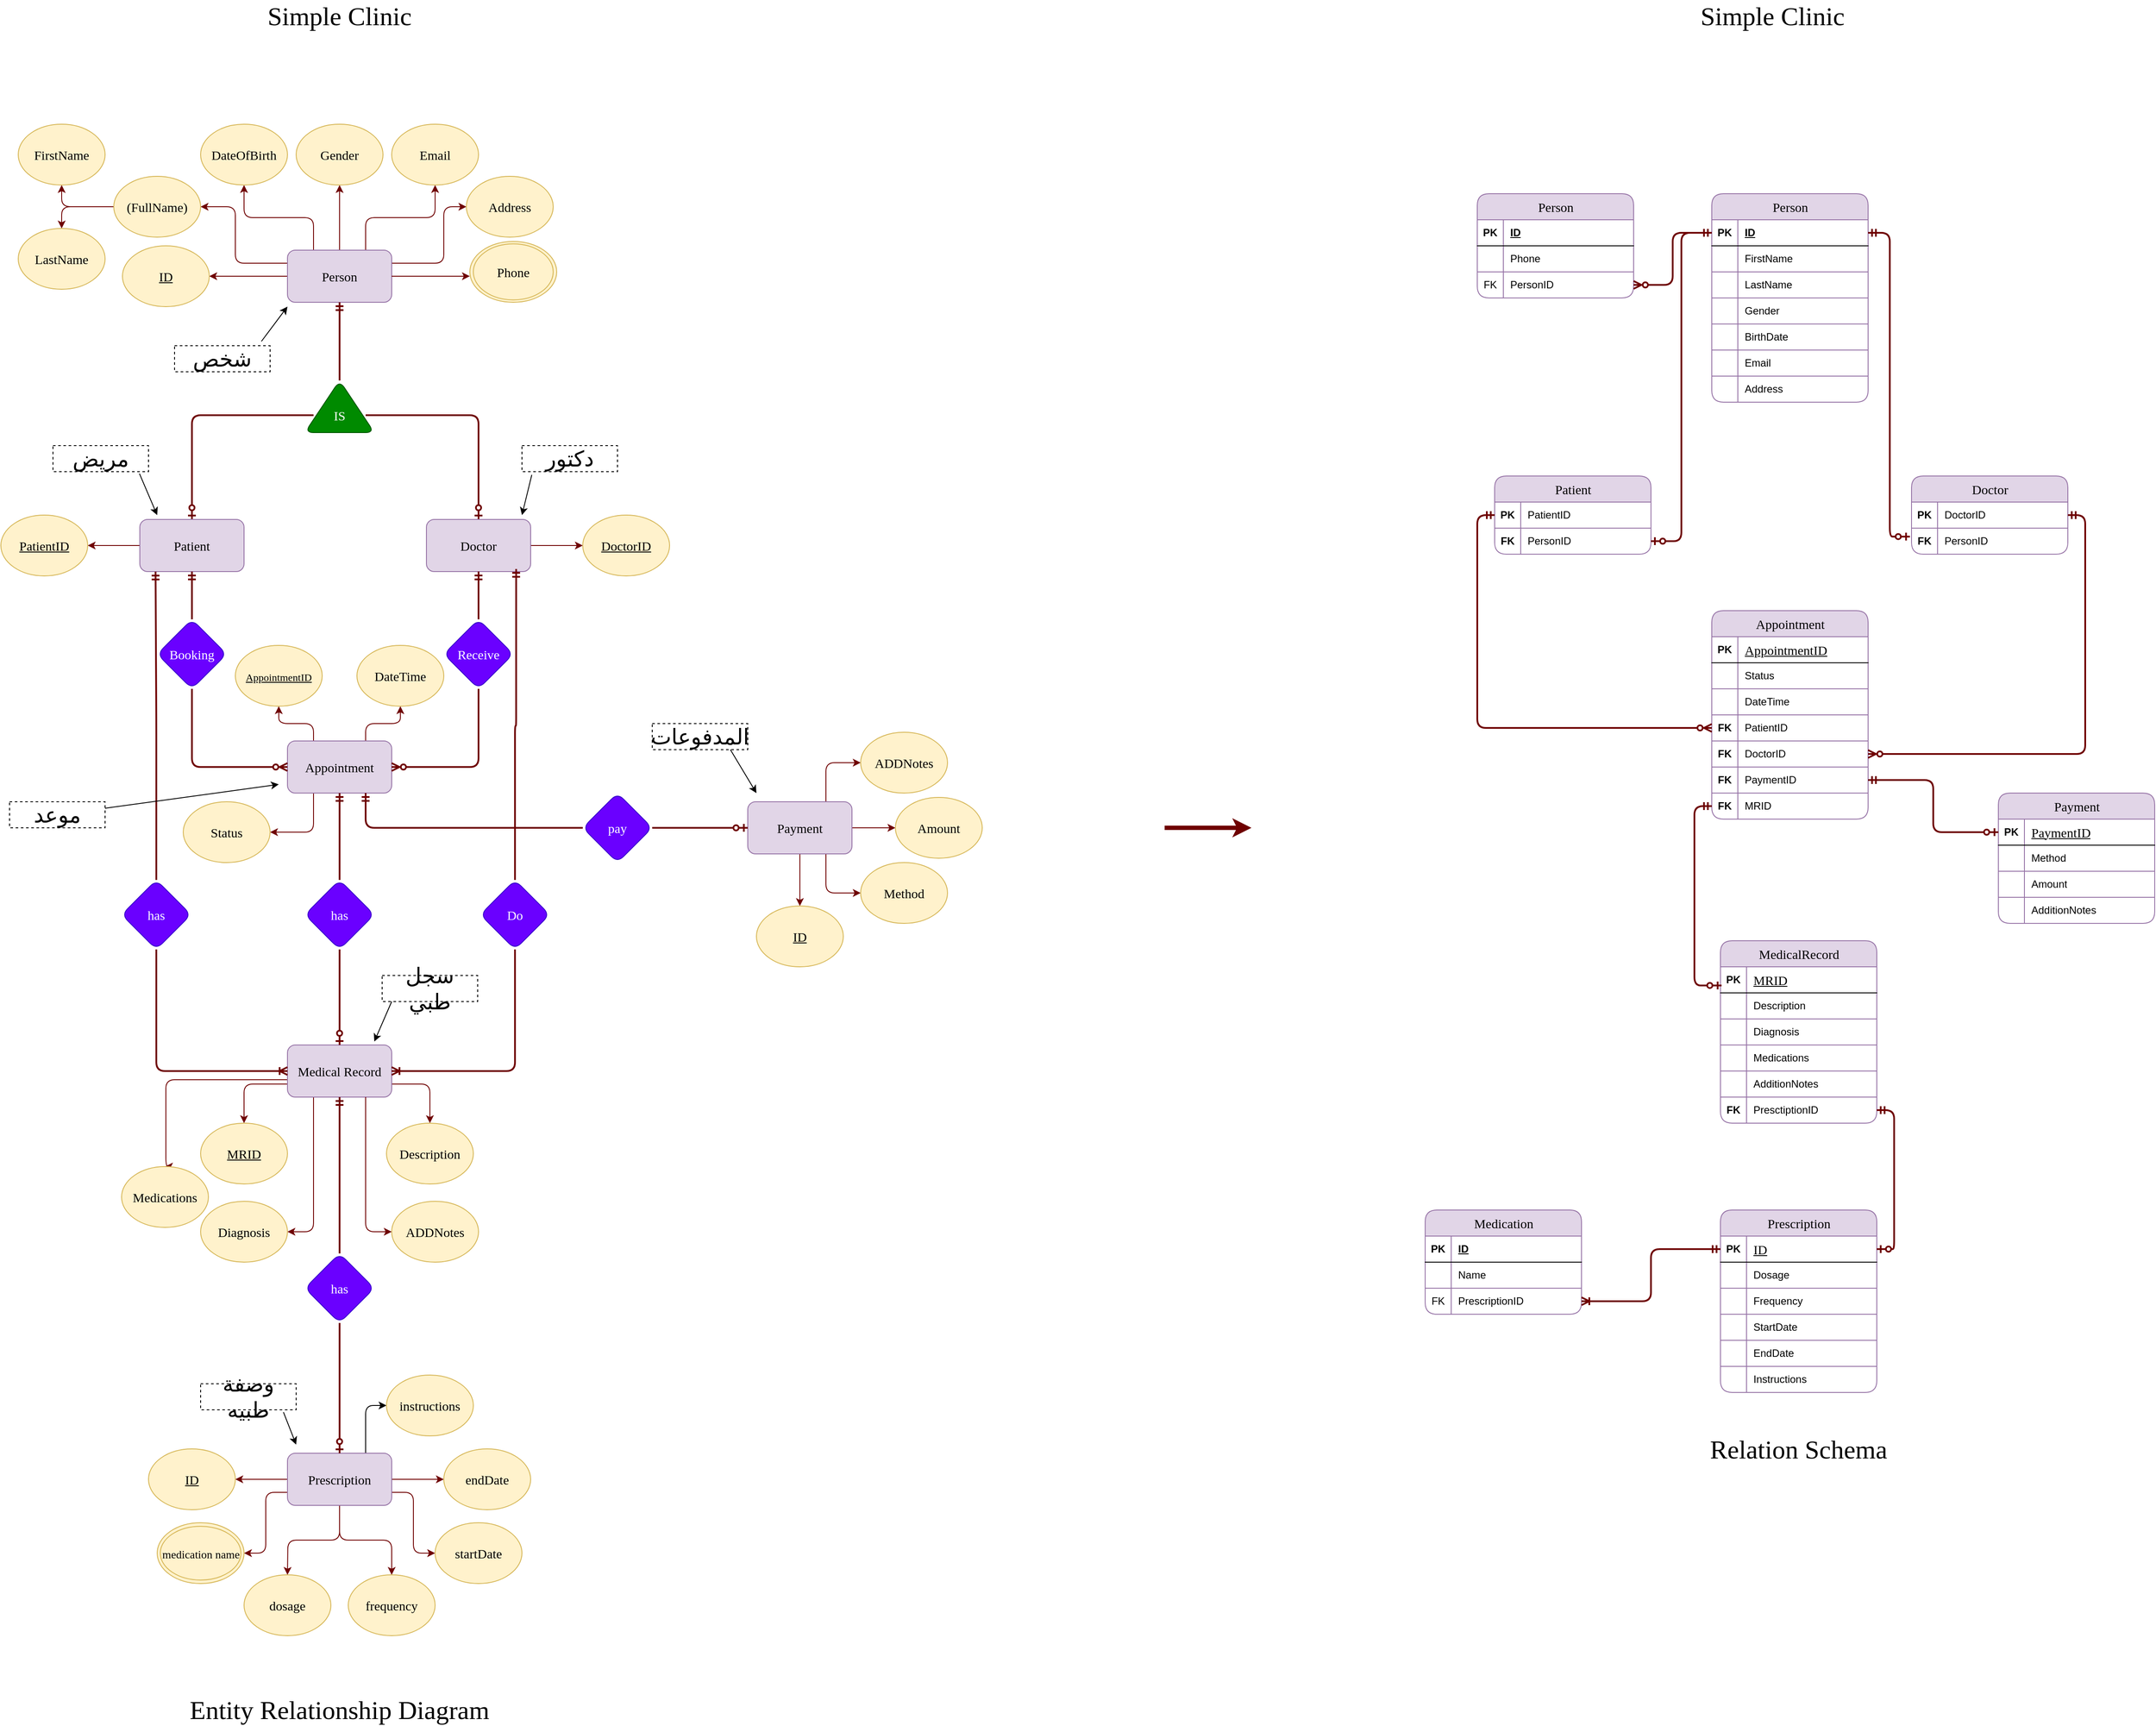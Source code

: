 <mxfile version="28.1.2">
  <diagram name="Page-1" id="3JU8Kdi7YVTrkMsnLHV1">
    <mxGraphModel dx="5793" dy="3619" grid="1" gridSize="10" guides="1" tooltips="1" connect="1" arrows="1" fold="1" page="1" pageScale="1" pageWidth="3300" pageHeight="2339" math="0" shadow="0">
      <root>
        <mxCell id="0" />
        <mxCell id="1" parent="0" />
        <mxCell id="i0FzcZnS4csEfGver0WR-19" style="edgeStyle=orthogonalEdgeStyle;rounded=1;orthogonalLoop=1;jettySize=auto;html=1;entryX=1;entryY=0.5;entryDx=0;entryDy=0;fillColor=#a20025;strokeColor=#6F0000;" parent="1" source="i0FzcZnS4csEfGver0WR-1" target="i0FzcZnS4csEfGver0WR-13" edge="1">
          <mxGeometry relative="1" as="geometry" />
        </mxCell>
        <mxCell id="i0FzcZnS4csEfGver0WR-33" style="edgeStyle=orthogonalEdgeStyle;rounded=1;orthogonalLoop=1;jettySize=auto;html=1;entryX=0.5;entryY=1;entryDx=0;entryDy=0;fillColor=#a20025;strokeColor=#6F0000;" parent="1" source="i0FzcZnS4csEfGver0WR-1" target="i0FzcZnS4csEfGver0WR-24" edge="1">
          <mxGeometry relative="1" as="geometry" />
        </mxCell>
        <mxCell id="i0FzcZnS4csEfGver0WR-34" style="edgeStyle=orthogonalEdgeStyle;rounded=1;orthogonalLoop=1;jettySize=auto;html=1;exitX=0.25;exitY=0;exitDx=0;exitDy=0;entryX=0.5;entryY=1;entryDx=0;entryDy=0;fillColor=#a20025;strokeColor=#6F0000;" parent="1" source="i0FzcZnS4csEfGver0WR-1" target="i0FzcZnS4csEfGver0WR-21" edge="1">
          <mxGeometry relative="1" as="geometry" />
        </mxCell>
        <mxCell id="i0FzcZnS4csEfGver0WR-35" style="edgeStyle=orthogonalEdgeStyle;rounded=1;orthogonalLoop=1;jettySize=auto;html=1;exitX=0.75;exitY=0;exitDx=0;exitDy=0;entryX=0.5;entryY=1;entryDx=0;entryDy=0;fillColor=#a20025;strokeColor=#6F0000;" parent="1" source="i0FzcZnS4csEfGver0WR-1" target="i0FzcZnS4csEfGver0WR-26" edge="1">
          <mxGeometry relative="1" as="geometry" />
        </mxCell>
        <mxCell id="i0FzcZnS4csEfGver0WR-39" style="edgeStyle=orthogonalEdgeStyle;rounded=1;orthogonalLoop=1;jettySize=auto;html=1;exitX=1;exitY=0.25;exitDx=0;exitDy=0;entryX=0;entryY=0.5;entryDx=0;entryDy=0;fillColor=#a20025;strokeColor=#6F0000;" parent="1" source="i0FzcZnS4csEfGver0WR-1" target="i0FzcZnS4csEfGver0WR-36" edge="1">
          <mxGeometry relative="1" as="geometry">
            <Array as="points">
              <mxPoint x="-2411" y="-1819" />
              <mxPoint x="-2411" y="-1884" />
            </Array>
          </mxGeometry>
        </mxCell>
        <mxCell id="i0FzcZnS4csEfGver0WR-40" style="edgeStyle=orthogonalEdgeStyle;rounded=1;orthogonalLoop=1;jettySize=auto;html=1;exitX=0;exitY=0.25;exitDx=0;exitDy=0;entryX=1;entryY=0.5;entryDx=0;entryDy=0;fillColor=#a20025;strokeColor=#6F0000;" parent="1" source="i0FzcZnS4csEfGver0WR-1" target="i0FzcZnS4csEfGver0WR-14" edge="1">
          <mxGeometry relative="1" as="geometry">
            <Array as="points">
              <mxPoint x="-2651" y="-1819" />
              <mxPoint x="-2651" y="-1884" />
            </Array>
          </mxGeometry>
        </mxCell>
        <mxCell id="i0FzcZnS4csEfGver0WR-1" value="Person" style="rounded=1;whiteSpace=wrap;html=1;fillColor=#e1d5e7;strokeColor=#9673a6;fontFamily=Comic Sans MS;fontSize=15;" parent="1" vertex="1">
          <mxGeometry x="-2591" y="-1834" width="120" height="60" as="geometry" />
        </mxCell>
        <mxCell id="i0FzcZnS4csEfGver0WR-12" style="edgeStyle=orthogonalEdgeStyle;rounded=1;orthogonalLoop=1;jettySize=auto;html=1;entryX=0.5;entryY=1;entryDx=0;entryDy=0;fillColor=#a20025;strokeColor=#6F0000;endArrow=ERmandOne;endFill=0;strokeWidth=2;" parent="1" source="i0FzcZnS4csEfGver0WR-2" target="i0FzcZnS4csEfGver0WR-1" edge="1">
          <mxGeometry relative="1" as="geometry" />
        </mxCell>
        <mxCell id="i0FzcZnS4csEfGver0WR-2" value="" style="triangle;whiteSpace=wrap;html=1;rounded=1;rotation=-90;fillColor=#008a00;strokeColor=#005700;fontColor=#ffffff;fontSize=14;" parent="1" vertex="1">
          <mxGeometry x="-2561" y="-1694" width="60" height="80" as="geometry" />
        </mxCell>
        <mxCell id="i0FzcZnS4csEfGver0WR-9" style="edgeStyle=orthogonalEdgeStyle;rounded=1;orthogonalLoop=1;jettySize=auto;html=1;entryX=0.5;entryY=0;entryDx=0;entryDy=0;fillColor=#a20025;strokeColor=#6F0000;endArrow=ERzeroToOne;endFill=0;strokeWidth=2;" parent="1" source="i0FzcZnS4csEfGver0WR-3" target="i0FzcZnS4csEfGver0WR-4" edge="1">
          <mxGeometry relative="1" as="geometry" />
        </mxCell>
        <mxCell id="i0FzcZnS4csEfGver0WR-10" style="edgeStyle=orthogonalEdgeStyle;rounded=1;orthogonalLoop=1;jettySize=auto;html=1;entryX=0.5;entryY=0;entryDx=0;entryDy=0;fillColor=#a20025;strokeColor=#6F0000;endArrow=ERzeroToOne;endFill=0;strokeWidth=2;" parent="1" source="i0FzcZnS4csEfGver0WR-3" target="i0FzcZnS4csEfGver0WR-5" edge="1">
          <mxGeometry relative="1" as="geometry" />
        </mxCell>
        <mxCell id="i0FzcZnS4csEfGver0WR-3" value="&lt;font style=&quot;font-size: 15px; color: rgb(255, 255, 255);&quot; face=&quot;Comic Sans MS&quot;&gt;IS&lt;/font&gt;" style="text;html=1;align=center;verticalAlign=middle;whiteSpace=wrap;rounded=1;" parent="1" vertex="1">
          <mxGeometry x="-2561" y="-1659" width="60" height="30" as="geometry" />
        </mxCell>
        <mxCell id="i0FzcZnS4csEfGver0WR-42" style="edgeStyle=orthogonalEdgeStyle;rounded=1;orthogonalLoop=1;jettySize=auto;html=1;entryX=1;entryY=0.5;entryDx=0;entryDy=0;fillColor=#a20025;strokeColor=#6F0000;" parent="1" source="i0FzcZnS4csEfGver0WR-4" target="i0FzcZnS4csEfGver0WR-41" edge="1">
          <mxGeometry relative="1" as="geometry" />
        </mxCell>
        <mxCell id="i0FzcZnS4csEfGver0WR-4" value="Patient" style="rounded=1;whiteSpace=wrap;html=1;fillColor=#e1d5e7;strokeColor=#9673a6;fontFamily=Comic Sans MS;fontSize=15;" parent="1" vertex="1">
          <mxGeometry x="-2761" y="-1524" width="120" height="60" as="geometry" />
        </mxCell>
        <mxCell id="i0FzcZnS4csEfGver0WR-44" style="edgeStyle=orthogonalEdgeStyle;rounded=1;orthogonalLoop=1;jettySize=auto;html=1;exitX=1;exitY=0.5;exitDx=0;exitDy=0;entryX=0;entryY=0.5;entryDx=0;entryDy=0;fillColor=#a20025;strokeColor=#6F0000;" parent="1" source="i0FzcZnS4csEfGver0WR-5" target="i0FzcZnS4csEfGver0WR-43" edge="1">
          <mxGeometry relative="1" as="geometry" />
        </mxCell>
        <mxCell id="i0FzcZnS4csEfGver0WR-5" value="Doctor" style="rounded=1;whiteSpace=wrap;html=1;fillColor=#e1d5e7;strokeColor=#9673a6;fontFamily=Comic Sans MS;fontSize=15;" parent="1" vertex="1">
          <mxGeometry x="-2431" y="-1524" width="120" height="60" as="geometry" />
        </mxCell>
        <mxCell id="i0FzcZnS4csEfGver0WR-13" value="&lt;u&gt;ID&lt;/u&gt;" style="ellipse;whiteSpace=wrap;html=1;rounded=1;fillColor=#fff2cc;strokeColor=#d6b656;fontSize=15;fontFamily=Comic Sans MS;" parent="1" vertex="1">
          <mxGeometry x="-2781" y="-1839" width="100" height="70" as="geometry" />
        </mxCell>
        <mxCell id="i0FzcZnS4csEfGver0WR-17" style="edgeStyle=orthogonalEdgeStyle;rounded=1;orthogonalLoop=1;jettySize=auto;html=1;entryX=0.5;entryY=1;entryDx=0;entryDy=0;fillColor=#a20025;strokeColor=#6F0000;" parent="1" source="i0FzcZnS4csEfGver0WR-14" target="i0FzcZnS4csEfGver0WR-15" edge="1">
          <mxGeometry relative="1" as="geometry" />
        </mxCell>
        <mxCell id="i0FzcZnS4csEfGver0WR-18" style="edgeStyle=orthogonalEdgeStyle;rounded=1;orthogonalLoop=1;jettySize=auto;html=1;entryX=0.5;entryY=0;entryDx=0;entryDy=0;fillColor=#a20025;strokeColor=#6F0000;" parent="1" source="i0FzcZnS4csEfGver0WR-14" target="i0FzcZnS4csEfGver0WR-16" edge="1">
          <mxGeometry relative="1" as="geometry" />
        </mxCell>
        <mxCell id="i0FzcZnS4csEfGver0WR-14" value="(FullName)" style="ellipse;whiteSpace=wrap;html=1;rounded=1;fillColor=#fff2cc;strokeColor=#d6b656;fontSize=15;fontFamily=Comic Sans MS;" parent="1" vertex="1">
          <mxGeometry x="-2791" y="-1919" width="100" height="70" as="geometry" />
        </mxCell>
        <mxCell id="i0FzcZnS4csEfGver0WR-15" value="FirstName" style="ellipse;whiteSpace=wrap;html=1;rounded=1;fillColor=#fff2cc;strokeColor=#d6b656;fontSize=15;fontFamily=Comic Sans MS;" parent="1" vertex="1">
          <mxGeometry x="-2901" y="-1979" width="100" height="70" as="geometry" />
        </mxCell>
        <mxCell id="i0FzcZnS4csEfGver0WR-16" value="LastName" style="ellipse;whiteSpace=wrap;html=1;rounded=1;fillColor=#fff2cc;strokeColor=#d6b656;fontSize=15;fontFamily=Comic Sans MS;" parent="1" vertex="1">
          <mxGeometry x="-2901" y="-1859" width="100" height="70" as="geometry" />
        </mxCell>
        <mxCell id="i0FzcZnS4csEfGver0WR-21" value="DateOfBirth" style="ellipse;whiteSpace=wrap;html=1;rounded=1;fillColor=#fff2cc;strokeColor=#d6b656;fontSize=15;fontFamily=Comic Sans MS;" parent="1" vertex="1">
          <mxGeometry x="-2691" y="-1979" width="100" height="70" as="geometry" />
        </mxCell>
        <mxCell id="i0FzcZnS4csEfGver0WR-24" value="Gender" style="ellipse;whiteSpace=wrap;html=1;rounded=1;fillColor=#fff2cc;strokeColor=#d6b656;fontSize=15;fontFamily=Comic Sans MS;" parent="1" vertex="1">
          <mxGeometry x="-2581" y="-1979" width="100" height="70" as="geometry" />
        </mxCell>
        <mxCell id="i0FzcZnS4csEfGver0WR-26" value="Email" style="ellipse;whiteSpace=wrap;html=1;rounded=1;fillColor=#fff2cc;strokeColor=#d6b656;fontSize=15;fontFamily=Comic Sans MS;" parent="1" vertex="1">
          <mxGeometry x="-2471" y="-1979" width="100" height="70" as="geometry" />
        </mxCell>
        <mxCell id="i0FzcZnS4csEfGver0WR-29" value="" style="ellipse;whiteSpace=wrap;html=1;rounded=1;fillColor=#fff2cc;strokeColor=#d6b656;fontSize=15;fontFamily=Comic Sans MS;" parent="1" vertex="1">
          <mxGeometry x="-2381" y="-1844" width="100" height="70" as="geometry" />
        </mxCell>
        <mxCell id="i0FzcZnS4csEfGver0WR-30" value="Phone" style="ellipse;whiteSpace=wrap;html=1;rounded=1;fillColor=#fff2cc;strokeColor=#d6b656;fontSize=15;fontFamily=Comic Sans MS;" parent="1" vertex="1">
          <mxGeometry x="-2376.98" y="-1841.19" width="91.97" height="64.38" as="geometry" />
        </mxCell>
        <mxCell id="i0FzcZnS4csEfGver0WR-32" style="edgeStyle=orthogonalEdgeStyle;rounded=1;orthogonalLoop=1;jettySize=auto;html=1;entryX=0;entryY=0.571;entryDx=0;entryDy=0;entryPerimeter=0;fillColor=#a20025;strokeColor=#6F0000;" parent="1" source="i0FzcZnS4csEfGver0WR-1" target="i0FzcZnS4csEfGver0WR-29" edge="1">
          <mxGeometry relative="1" as="geometry" />
        </mxCell>
        <mxCell id="i0FzcZnS4csEfGver0WR-36" value="Address" style="ellipse;whiteSpace=wrap;html=1;rounded=1;fillColor=#fff2cc;strokeColor=#d6b656;fontSize=15;fontFamily=Comic Sans MS;" parent="1" vertex="1">
          <mxGeometry x="-2385.01" y="-1919" width="100" height="70" as="geometry" />
        </mxCell>
        <mxCell id="i0FzcZnS4csEfGver0WR-41" value="&lt;u&gt;Patient&lt;/u&gt;&lt;u style=&quot;background-color: transparent; color: light-dark(rgb(0, 0, 0), rgb(255, 255, 255));&quot;&gt;ID&lt;/u&gt;" style="ellipse;whiteSpace=wrap;html=1;rounded=1;fillColor=#fff2cc;strokeColor=#d6b656;fontSize=15;fontFamily=Comic Sans MS;" parent="1" vertex="1">
          <mxGeometry x="-2921" y="-1529" width="100" height="70" as="geometry" />
        </mxCell>
        <mxCell id="i0FzcZnS4csEfGver0WR-43" value="&lt;u&gt;DoctorID&lt;/u&gt;" style="ellipse;whiteSpace=wrap;html=1;rounded=1;fillColor=#fff2cc;strokeColor=#d6b656;fontSize=15;fontFamily=Comic Sans MS;" parent="1" vertex="1">
          <mxGeometry x="-2251" y="-1529" width="100" height="70" as="geometry" />
        </mxCell>
        <mxCell id="i0FzcZnS4csEfGver0WR-66" style="edgeStyle=orthogonalEdgeStyle;rounded=1;orthogonalLoop=1;jettySize=auto;html=1;exitX=0.25;exitY=0;exitDx=0;exitDy=0;fillColor=#a20025;strokeColor=#6F0000;" parent="1" source="i0FzcZnS4csEfGver0WR-45" target="i0FzcZnS4csEfGver0WR-60" edge="1">
          <mxGeometry relative="1" as="geometry" />
        </mxCell>
        <mxCell id="i0FzcZnS4csEfGver0WR-67" style="edgeStyle=orthogonalEdgeStyle;rounded=1;orthogonalLoop=1;jettySize=auto;html=1;exitX=0.75;exitY=0;exitDx=0;exitDy=0;entryX=0.5;entryY=1;entryDx=0;entryDy=0;fillColor=#a20025;strokeColor=#6F0000;" parent="1" source="i0FzcZnS4csEfGver0WR-45" target="i0FzcZnS4csEfGver0WR-62" edge="1">
          <mxGeometry relative="1" as="geometry" />
        </mxCell>
        <mxCell id="i0FzcZnS4csEfGver0WR-69" style="edgeStyle=orthogonalEdgeStyle;rounded=1;orthogonalLoop=1;jettySize=auto;html=1;exitX=0.25;exitY=1;exitDx=0;exitDy=0;entryX=1;entryY=0.5;entryDx=0;entryDy=0;fillColor=#a20025;strokeColor=#6F0000;" parent="1" source="i0FzcZnS4csEfGver0WR-45" target="i0FzcZnS4csEfGver0WR-68" edge="1">
          <mxGeometry relative="1" as="geometry" />
        </mxCell>
        <mxCell id="i0FzcZnS4csEfGver0WR-45" value="Appointment" style="rounded=1;whiteSpace=wrap;html=1;fillColor=#e1d5e7;strokeColor=#9673a6;fontFamily=Comic Sans MS;fontSize=15;" parent="1" vertex="1">
          <mxGeometry x="-2591" y="-1269" width="120" height="60" as="geometry" />
        </mxCell>
        <mxCell id="i0FzcZnS4csEfGver0WR-51" style="edgeStyle=orthogonalEdgeStyle;rounded=1;orthogonalLoop=1;jettySize=auto;html=1;entryX=0.5;entryY=1;entryDx=0;entryDy=0;strokeWidth=2;fillColor=#a20025;strokeColor=#6F0000;endArrow=ERmandOne;endFill=0;" parent="1" source="i0FzcZnS4csEfGver0WR-47" target="i0FzcZnS4csEfGver0WR-4" edge="1">
          <mxGeometry relative="1" as="geometry" />
        </mxCell>
        <mxCell id="i0FzcZnS4csEfGver0WR-58" style="edgeStyle=orthogonalEdgeStyle;rounded=1;orthogonalLoop=1;jettySize=auto;html=1;entryX=0;entryY=0.5;entryDx=0;entryDy=0;exitX=0.5;exitY=1;exitDx=0;exitDy=0;strokeWidth=2;fillColor=#a20025;strokeColor=#6F0000;endArrow=ERzeroToMany;endFill=0;" parent="1" source="i0FzcZnS4csEfGver0WR-47" target="i0FzcZnS4csEfGver0WR-45" edge="1">
          <mxGeometry relative="1" as="geometry" />
        </mxCell>
        <mxCell id="i0FzcZnS4csEfGver0WR-47" value="Booking" style="rhombus;whiteSpace=wrap;html=1;fontSize=15;fontFamily=Comic Sans MS;fillColor=#6a00ff;strokeColor=#3700CC;rounded=1;fontColor=#ffffff;" parent="1" vertex="1">
          <mxGeometry x="-2741" y="-1409" width="80" height="80" as="geometry" />
        </mxCell>
        <mxCell id="i0FzcZnS4csEfGver0WR-57" style="edgeStyle=orthogonalEdgeStyle;rounded=1;orthogonalLoop=1;jettySize=auto;html=1;entryX=0.5;entryY=1;entryDx=0;entryDy=0;strokeWidth=2;fillColor=#a20025;strokeColor=#6F0000;endArrow=ERmandOne;endFill=0;" parent="1" source="i0FzcZnS4csEfGver0WR-53" target="i0FzcZnS4csEfGver0WR-5" edge="1">
          <mxGeometry relative="1" as="geometry" />
        </mxCell>
        <mxCell id="i0FzcZnS4csEfGver0WR-59" style="edgeStyle=orthogonalEdgeStyle;rounded=1;orthogonalLoop=1;jettySize=auto;html=1;entryX=1;entryY=0.5;entryDx=0;entryDy=0;exitX=0.5;exitY=1;exitDx=0;exitDy=0;strokeWidth=2;fillColor=#a20025;strokeColor=#6F0000;endArrow=ERzeroToMany;endFill=0;" parent="1" source="i0FzcZnS4csEfGver0WR-53" target="i0FzcZnS4csEfGver0WR-45" edge="1">
          <mxGeometry relative="1" as="geometry" />
        </mxCell>
        <mxCell id="i0FzcZnS4csEfGver0WR-53" value="Receive" style="rhombus;whiteSpace=wrap;html=1;fontSize=15;fontFamily=Comic Sans MS;fillColor=#6a00ff;strokeColor=#3700CC;rounded=1;fontColor=#ffffff;" parent="1" vertex="1">
          <mxGeometry x="-2411" y="-1409" width="80" height="80" as="geometry" />
        </mxCell>
        <mxCell id="i0FzcZnS4csEfGver0WR-60" value="&lt;u&gt;&lt;font style=&quot;font-size: 12px;&quot;&gt;AppointmentID&lt;/font&gt;&lt;/u&gt;" style="ellipse;whiteSpace=wrap;html=1;rounded=1;fillColor=#fff2cc;strokeColor=#d6b656;fontSize=15;fontFamily=Comic Sans MS;" parent="1" vertex="1">
          <mxGeometry x="-2651" y="-1379" width="100" height="70" as="geometry" />
        </mxCell>
        <mxCell id="i0FzcZnS4csEfGver0WR-62" value="&lt;font&gt;DateTime&lt;/font&gt;" style="ellipse;whiteSpace=wrap;html=1;rounded=1;fillColor=#fff2cc;strokeColor=#d6b656;fontSize=15;fontFamily=Comic Sans MS;" parent="1" vertex="1">
          <mxGeometry x="-2511" y="-1379" width="100" height="70" as="geometry" />
        </mxCell>
        <mxCell id="i0FzcZnS4csEfGver0WR-68" value="&lt;font&gt;Status&lt;/font&gt;" style="ellipse;whiteSpace=wrap;html=1;rounded=1;fillColor=#fff2cc;strokeColor=#d6b656;fontSize=15;fontFamily=Comic Sans MS;" parent="1" vertex="1">
          <mxGeometry x="-2711" y="-1199" width="100" height="70" as="geometry" />
        </mxCell>
        <mxCell id="i0FzcZnS4csEfGver0WR-83" style="edgeStyle=orthogonalEdgeStyle;rounded=1;orthogonalLoop=1;jettySize=auto;html=1;exitX=0;exitY=0.75;exitDx=0;exitDy=0;entryX=0.5;entryY=0;entryDx=0;entryDy=0;fillColor=#a20025;strokeColor=#6F0000;" parent="1" source="i0FzcZnS4csEfGver0WR-70" target="i0FzcZnS4csEfGver0WR-77" edge="1">
          <mxGeometry relative="1" as="geometry" />
        </mxCell>
        <mxCell id="i0FzcZnS4csEfGver0WR-84" style="edgeStyle=orthogonalEdgeStyle;rounded=1;orthogonalLoop=1;jettySize=auto;html=1;exitX=1;exitY=0.75;exitDx=0;exitDy=0;entryX=0.5;entryY=0;entryDx=0;entryDy=0;fillColor=#a20025;strokeColor=#6F0000;" parent="1" source="i0FzcZnS4csEfGver0WR-70" target="i0FzcZnS4csEfGver0WR-79" edge="1">
          <mxGeometry relative="1" as="geometry" />
        </mxCell>
        <mxCell id="i0FzcZnS4csEfGver0WR-86" style="edgeStyle=orthogonalEdgeStyle;rounded=1;orthogonalLoop=1;jettySize=auto;html=1;exitX=0.25;exitY=1;exitDx=0;exitDy=0;entryX=1;entryY=0.5;entryDx=0;entryDy=0;fillColor=#a20025;strokeColor=#6F0000;" parent="1" source="i0FzcZnS4csEfGver0WR-70" target="i0FzcZnS4csEfGver0WR-80" edge="1">
          <mxGeometry relative="1" as="geometry" />
        </mxCell>
        <mxCell id="i0FzcZnS4csEfGver0WR-87" style="edgeStyle=orthogonalEdgeStyle;rounded=1;orthogonalLoop=1;jettySize=auto;html=1;entryX=0.5;entryY=0;entryDx=0;entryDy=0;fillColor=#a20025;strokeColor=#6F0000;" parent="1" source="i0FzcZnS4csEfGver0WR-70" target="i0FzcZnS4csEfGver0WR-81" edge="1">
          <mxGeometry relative="1" as="geometry">
            <Array as="points">
              <mxPoint x="-2731" y="-879" />
              <mxPoint x="-2731" y="-779" />
            </Array>
          </mxGeometry>
        </mxCell>
        <mxCell id="i0FzcZnS4csEfGver0WR-70" value="Medical Record" style="rounded=1;whiteSpace=wrap;html=1;fillColor=#e1d5e7;strokeColor=#9673a6;fontFamily=Comic Sans MS;fontSize=15;" parent="1" vertex="1">
          <mxGeometry x="-2591" y="-919" width="120" height="60" as="geometry" />
        </mxCell>
        <mxCell id="i0FzcZnS4csEfGver0WR-73" style="edgeStyle=orthogonalEdgeStyle;rounded=1;orthogonalLoop=1;jettySize=auto;html=1;entryX=0.5;entryY=0;entryDx=0;entryDy=0;strokeWidth=2;fillColor=#a20025;strokeColor=#6F0000;endArrow=ERzeroToOne;endFill=0;" parent="1" source="i0FzcZnS4csEfGver0WR-71" target="i0FzcZnS4csEfGver0WR-70" edge="1">
          <mxGeometry relative="1" as="geometry" />
        </mxCell>
        <mxCell id="i0FzcZnS4csEfGver0WR-74" style="edgeStyle=orthogonalEdgeStyle;rounded=1;orthogonalLoop=1;jettySize=auto;html=1;entryX=0.5;entryY=1;entryDx=0;entryDy=0;strokeWidth=2;fillColor=#a20025;strokeColor=#6F0000;endArrow=ERmandOne;endFill=0;" parent="1" source="i0FzcZnS4csEfGver0WR-71" target="i0FzcZnS4csEfGver0WR-45" edge="1">
          <mxGeometry relative="1" as="geometry" />
        </mxCell>
        <mxCell id="i0FzcZnS4csEfGver0WR-71" value="has" style="rhombus;whiteSpace=wrap;html=1;fontSize=15;fontFamily=Comic Sans MS;fillColor=#6a00ff;strokeColor=#3700CC;rounded=1;fontColor=#ffffff;" parent="1" vertex="1">
          <mxGeometry x="-2571" y="-1109" width="80" height="80" as="geometry" />
        </mxCell>
        <mxCell id="i0FzcZnS4csEfGver0WR-77" value="&lt;u&gt;&lt;font&gt;MRID&lt;/font&gt;&lt;/u&gt;" style="ellipse;whiteSpace=wrap;html=1;rounded=1;fillColor=#fff2cc;strokeColor=#d6b656;fontSize=15;fontFamily=Comic Sans MS;" parent="1" vertex="1">
          <mxGeometry x="-2691" y="-829" width="100" height="70" as="geometry" />
        </mxCell>
        <mxCell id="i0FzcZnS4csEfGver0WR-79" value="Description" style="ellipse;whiteSpace=wrap;html=1;rounded=1;fillColor=#fff2cc;strokeColor=#d6b656;fontSize=15;fontFamily=Comic Sans MS;" parent="1" vertex="1">
          <mxGeometry x="-2476.98" y="-829" width="100" height="70" as="geometry" />
        </mxCell>
        <mxCell id="i0FzcZnS4csEfGver0WR-80" value="Diagnosis" style="ellipse;whiteSpace=wrap;html=1;rounded=1;fillColor=#fff2cc;strokeColor=#d6b656;fontSize=15;fontFamily=Comic Sans MS;" parent="1" vertex="1">
          <mxGeometry x="-2691" y="-739" width="100" height="70" as="geometry" />
        </mxCell>
        <mxCell id="i0FzcZnS4csEfGver0WR-81" value="Medications" style="ellipse;whiteSpace=wrap;html=1;rounded=1;fillColor=#fff2cc;strokeColor=#d6b656;fontSize=15;fontFamily=Comic Sans MS;" parent="1" vertex="1">
          <mxGeometry x="-2782" y="-779" width="100" height="70" as="geometry" />
        </mxCell>
        <mxCell id="i0FzcZnS4csEfGver0WR-82" value="ADDNotes" style="ellipse;whiteSpace=wrap;html=1;rounded=1;fillColor=#fff2cc;strokeColor=#d6b656;fontSize=15;fontFamily=Comic Sans MS;" parent="1" vertex="1">
          <mxGeometry x="-2471" y="-739" width="100" height="70" as="geometry" />
        </mxCell>
        <mxCell id="i0FzcZnS4csEfGver0WR-85" style="edgeStyle=orthogonalEdgeStyle;rounded=1;orthogonalLoop=1;jettySize=auto;html=1;exitX=0.75;exitY=1;exitDx=0;exitDy=0;entryX=0;entryY=0.5;entryDx=0;entryDy=0;fillColor=#a20025;strokeColor=#6F0000;" parent="1" source="i0FzcZnS4csEfGver0WR-70" target="i0FzcZnS4csEfGver0WR-82" edge="1">
          <mxGeometry relative="1" as="geometry" />
        </mxCell>
        <mxCell id="i0FzcZnS4csEfGver0WR-93" style="edgeStyle=orthogonalEdgeStyle;rounded=1;orthogonalLoop=1;jettySize=auto;html=1;entryX=1;entryY=0.5;entryDx=0;entryDy=0;exitX=0.5;exitY=1;exitDx=0;exitDy=0;fillColor=#a20025;strokeColor=#6F0000;strokeWidth=2;endArrow=ERoneToMany;endFill=0;" parent="1" source="i0FzcZnS4csEfGver0WR-89" target="i0FzcZnS4csEfGver0WR-70" edge="1">
          <mxGeometry relative="1" as="geometry" />
        </mxCell>
        <mxCell id="i0FzcZnS4csEfGver0WR-89" value="Do" style="rhombus;whiteSpace=wrap;html=1;fontSize=15;fontFamily=Comic Sans MS;fillColor=#6a00ff;strokeColor=#3700CC;rounded=1;fontColor=#ffffff;" parent="1" vertex="1">
          <mxGeometry x="-2369" y="-1109" width="80" height="80" as="geometry" />
        </mxCell>
        <mxCell id="i0FzcZnS4csEfGver0WR-91" style="edgeStyle=orthogonalEdgeStyle;rounded=1;orthogonalLoop=1;jettySize=auto;html=1;entryX=0.861;entryY=0.95;entryDx=0;entryDy=0;entryPerimeter=0;fillColor=#a20025;strokeColor=#6F0000;strokeWidth=2;endArrow=ERmandOne;endFill=0;" parent="1" source="i0FzcZnS4csEfGver0WR-89" target="i0FzcZnS4csEfGver0WR-5" edge="1">
          <mxGeometry relative="1" as="geometry" />
        </mxCell>
        <mxCell id="i0FzcZnS4csEfGver0WR-95" style="edgeStyle=orthogonalEdgeStyle;rounded=1;orthogonalLoop=1;jettySize=auto;html=1;entryX=0.151;entryY=1.002;entryDx=0;entryDy=0;entryPerimeter=0;fillColor=#a20025;strokeColor=#6F0000;strokeWidth=2;endArrow=ERmandOne;endFill=0;" parent="1" source="i0FzcZnS4csEfGver0WR-94" target="i0FzcZnS4csEfGver0WR-4" edge="1">
          <mxGeometry relative="1" as="geometry" />
        </mxCell>
        <mxCell id="i0FzcZnS4csEfGver0WR-96" style="edgeStyle=orthogonalEdgeStyle;rounded=1;orthogonalLoop=1;jettySize=auto;html=1;entryX=0;entryY=0.5;entryDx=0;entryDy=0;exitX=0.5;exitY=1;exitDx=0;exitDy=0;fillColor=#a20025;strokeColor=#6F0000;strokeWidth=2;endArrow=ERoneToMany;endFill=0;" parent="1" source="i0FzcZnS4csEfGver0WR-94" target="i0FzcZnS4csEfGver0WR-70" edge="1">
          <mxGeometry relative="1" as="geometry" />
        </mxCell>
        <mxCell id="i0FzcZnS4csEfGver0WR-94" value="has" style="rhombus;whiteSpace=wrap;html=1;fontSize=15;fontFamily=Comic Sans MS;fillColor=#6a00ff;strokeColor=#3700CC;rounded=1;fontColor=#ffffff;" parent="1" vertex="1">
          <mxGeometry x="-2782" y="-1109" width="80" height="80" as="geometry" />
        </mxCell>
        <mxCell id="i0FzcZnS4csEfGver0WR-112" style="edgeStyle=orthogonalEdgeStyle;rounded=1;orthogonalLoop=1;jettySize=auto;html=1;entryX=1;entryY=0.5;entryDx=0;entryDy=0;fillColor=#a20025;strokeColor=#6F0000;" parent="1" source="i0FzcZnS4csEfGver0WR-99" target="i0FzcZnS4csEfGver0WR-104" edge="1">
          <mxGeometry relative="1" as="geometry" />
        </mxCell>
        <mxCell id="i0FzcZnS4csEfGver0WR-113" style="edgeStyle=orthogonalEdgeStyle;rounded=1;orthogonalLoop=1;jettySize=auto;html=1;entryX=0;entryY=0.5;entryDx=0;entryDy=0;fillColor=#a20025;strokeColor=#6F0000;" parent="1" source="i0FzcZnS4csEfGver0WR-99" target="i0FzcZnS4csEfGver0WR-110" edge="1">
          <mxGeometry relative="1" as="geometry" />
        </mxCell>
        <mxCell id="i0FzcZnS4csEfGver0WR-117" style="edgeStyle=orthogonalEdgeStyle;rounded=1;orthogonalLoop=1;jettySize=auto;html=1;fillColor=#a20025;strokeColor=#6F0000;" parent="1" source="i0FzcZnS4csEfGver0WR-99" edge="1">
          <mxGeometry relative="1" as="geometry">
            <mxPoint x="-2591" y="-309" as="targetPoint" />
          </mxGeometry>
        </mxCell>
        <mxCell id="i0FzcZnS4csEfGver0WR-118" style="edgeStyle=orthogonalEdgeStyle;rounded=1;orthogonalLoop=1;jettySize=auto;html=1;entryX=0.5;entryY=0;entryDx=0;entryDy=0;fillColor=#a20025;strokeColor=#6F0000;" parent="1" source="i0FzcZnS4csEfGver0WR-99" target="i0FzcZnS4csEfGver0WR-108" edge="1">
          <mxGeometry relative="1" as="geometry">
            <mxPoint x="-2471" y="-309" as="targetPoint" />
          </mxGeometry>
        </mxCell>
        <mxCell id="i0FzcZnS4csEfGver0WR-121" style="edgeStyle=orthogonalEdgeStyle;rounded=1;orthogonalLoop=1;jettySize=auto;html=1;exitX=1;exitY=0.75;exitDx=0;exitDy=0;entryX=0;entryY=0.5;entryDx=0;entryDy=0;fillColor=#a20025;strokeColor=#6F0000;" parent="1" source="i0FzcZnS4csEfGver0WR-99" target="i0FzcZnS4csEfGver0WR-109" edge="1">
          <mxGeometry relative="1" as="geometry" />
        </mxCell>
        <mxCell id="i0FzcZnS4csEfGver0WR-123" style="edgeStyle=orthogonalEdgeStyle;rounded=1;orthogonalLoop=1;jettySize=auto;html=1;exitX=0;exitY=0.75;exitDx=0;exitDy=0;entryX=1;entryY=0.5;entryDx=0;entryDy=0;fillColor=#a20025;strokeColor=#6F0000;" parent="1" source="i0FzcZnS4csEfGver0WR-99" target="i0FzcZnS4csEfGver0WR-105" edge="1">
          <mxGeometry relative="1" as="geometry" />
        </mxCell>
        <mxCell id="i0FzcZnS4csEfGver0WR-124" style="edgeStyle=orthogonalEdgeStyle;rounded=1;orthogonalLoop=1;jettySize=auto;html=1;exitX=0.75;exitY=0;exitDx=0;exitDy=0;entryX=0;entryY=0.5;entryDx=0;entryDy=0;" parent="1" source="i0FzcZnS4csEfGver0WR-99" target="i0FzcZnS4csEfGver0WR-111" edge="1">
          <mxGeometry relative="1" as="geometry" />
        </mxCell>
        <mxCell id="i0FzcZnS4csEfGver0WR-99" value="Prescription" style="rounded=1;whiteSpace=wrap;html=1;fillColor=#e1d5e7;strokeColor=#9673a6;fontFamily=Comic Sans MS;fontSize=15;" parent="1" vertex="1">
          <mxGeometry x="-2591" y="-449" width="120" height="60" as="geometry" />
        </mxCell>
        <mxCell id="i0FzcZnS4csEfGver0WR-102" style="edgeStyle=orthogonalEdgeStyle;rounded=1;orthogonalLoop=1;jettySize=auto;html=1;entryX=0.5;entryY=0;entryDx=0;entryDy=0;fillColor=#a20025;strokeColor=#6F0000;strokeWidth=2;endArrow=ERzeroToOne;endFill=0;" parent="1" source="i0FzcZnS4csEfGver0WR-100" target="i0FzcZnS4csEfGver0WR-99" edge="1">
          <mxGeometry relative="1" as="geometry" />
        </mxCell>
        <mxCell id="i0FzcZnS4csEfGver0WR-103" style="edgeStyle=orthogonalEdgeStyle;rounded=1;orthogonalLoop=1;jettySize=auto;html=1;fillColor=#a20025;strokeColor=#6F0000;strokeWidth=2;endArrow=ERmandOne;endFill=0;" parent="1" source="i0FzcZnS4csEfGver0WR-100" target="i0FzcZnS4csEfGver0WR-70" edge="1">
          <mxGeometry relative="1" as="geometry" />
        </mxCell>
        <mxCell id="i0FzcZnS4csEfGver0WR-100" value="has" style="rhombus;whiteSpace=wrap;html=1;fontSize=15;fontFamily=Comic Sans MS;fillColor=#6a00ff;strokeColor=#3700CC;rounded=1;fontColor=#ffffff;" parent="1" vertex="1">
          <mxGeometry x="-2571" y="-679" width="80" height="80" as="geometry" />
        </mxCell>
        <mxCell id="i0FzcZnS4csEfGver0WR-104" value="&lt;u&gt;ID&lt;/u&gt;" style="ellipse;whiteSpace=wrap;html=1;rounded=1;fillColor=#fff2cc;strokeColor=#d6b656;fontSize=15;fontFamily=Comic Sans MS;" parent="1" vertex="1">
          <mxGeometry x="-2751" y="-454" width="100" height="70" as="geometry" />
        </mxCell>
        <mxCell id="i0FzcZnS4csEfGver0WR-105" value="" style="ellipse;whiteSpace=wrap;html=1;rounded=1;fillColor=#fff2cc;strokeColor=#d6b656;fontSize=15;fontFamily=Comic Sans MS;" parent="1" vertex="1">
          <mxGeometry x="-2741" y="-369" width="100" height="70" as="geometry" />
        </mxCell>
        <mxCell id="i0FzcZnS4csEfGver0WR-106" value="&lt;font style=&quot;font-size: 13px;&quot;&gt;medication name&lt;/font&gt;" style="ellipse;whiteSpace=wrap;html=1;rounded=1;fillColor=#fff2cc;strokeColor=#d6b656;fontSize=15;fontFamily=Comic Sans MS;" parent="1" vertex="1">
          <mxGeometry x="-2737.41" y="-364.93" width="92.81" height="61.87" as="geometry" />
        </mxCell>
        <mxCell id="i0FzcZnS4csEfGver0WR-107" value="dosage" style="ellipse;whiteSpace=wrap;html=1;rounded=1;fillColor=#fff2cc;strokeColor=#d6b656;fontSize=15;fontFamily=Comic Sans MS;" parent="1" vertex="1">
          <mxGeometry x="-2641" y="-309" width="100" height="70" as="geometry" />
        </mxCell>
        <mxCell id="i0FzcZnS4csEfGver0WR-108" value="frequency" style="ellipse;whiteSpace=wrap;html=1;rounded=1;fillColor=#fff2cc;strokeColor=#d6b656;fontSize=15;fontFamily=Comic Sans MS;" parent="1" vertex="1">
          <mxGeometry x="-2521" y="-309" width="100" height="70" as="geometry" />
        </mxCell>
        <mxCell id="i0FzcZnS4csEfGver0WR-109" value="startDate" style="ellipse;whiteSpace=wrap;html=1;rounded=1;fillColor=#fff2cc;strokeColor=#d6b656;fontSize=15;fontFamily=Comic Sans MS;" parent="1" vertex="1">
          <mxGeometry x="-2421" y="-369" width="100" height="70" as="geometry" />
        </mxCell>
        <mxCell id="i0FzcZnS4csEfGver0WR-110" value="endDate" style="ellipse;whiteSpace=wrap;html=1;rounded=1;fillColor=#fff2cc;strokeColor=#d6b656;fontSize=15;fontFamily=Comic Sans MS;" parent="1" vertex="1">
          <mxGeometry x="-2411" y="-454" width="100" height="70" as="geometry" />
        </mxCell>
        <mxCell id="i0FzcZnS4csEfGver0WR-111" value="instructions" style="ellipse;whiteSpace=wrap;html=1;rounded=1;fillColor=#fff2cc;strokeColor=#d6b656;fontSize=15;fontFamily=Comic Sans MS;" parent="1" vertex="1">
          <mxGeometry x="-2476.98" y="-539" width="100" height="70" as="geometry" />
        </mxCell>
        <mxCell id="i0FzcZnS4csEfGver0WR-131" style="edgeStyle=orthogonalEdgeStyle;rounded=1;orthogonalLoop=1;jettySize=auto;html=1;entryX=0.5;entryY=0;entryDx=0;entryDy=0;fillColor=#a20025;strokeColor=#6F0000;" parent="1" source="i0FzcZnS4csEfGver0WR-125" target="i0FzcZnS4csEfGver0WR-130" edge="1">
          <mxGeometry relative="1" as="geometry" />
        </mxCell>
        <mxCell id="i0FzcZnS4csEfGver0WR-133" style="edgeStyle=orthogonalEdgeStyle;rounded=1;orthogonalLoop=1;jettySize=auto;html=1;exitX=0.75;exitY=1;exitDx=0;exitDy=0;entryX=0;entryY=0.5;entryDx=0;entryDy=0;fillColor=#a20025;strokeColor=#6F0000;" parent="1" source="i0FzcZnS4csEfGver0WR-125" target="i0FzcZnS4csEfGver0WR-132" edge="1">
          <mxGeometry relative="1" as="geometry" />
        </mxCell>
        <mxCell id="i0FzcZnS4csEfGver0WR-135" style="edgeStyle=orthogonalEdgeStyle;rounded=1;orthogonalLoop=1;jettySize=auto;html=1;entryX=0;entryY=0.5;entryDx=0;entryDy=0;fillColor=#a20025;strokeColor=#6F0000;" parent="1" source="i0FzcZnS4csEfGver0WR-125" target="i0FzcZnS4csEfGver0WR-134" edge="1">
          <mxGeometry relative="1" as="geometry" />
        </mxCell>
        <mxCell id="i0FzcZnS4csEfGver0WR-137" style="edgeStyle=orthogonalEdgeStyle;rounded=1;orthogonalLoop=1;jettySize=auto;html=1;exitX=0.75;exitY=0;exitDx=0;exitDy=0;entryX=0;entryY=0.5;entryDx=0;entryDy=0;fillColor=#a20025;strokeColor=#6F0000;" parent="1" source="i0FzcZnS4csEfGver0WR-125" target="i0FzcZnS4csEfGver0WR-136" edge="1">
          <mxGeometry relative="1" as="geometry" />
        </mxCell>
        <mxCell id="i0FzcZnS4csEfGver0WR-125" value="Payment" style="rounded=1;whiteSpace=wrap;html=1;fillColor=#e1d5e7;strokeColor=#9673a6;fontFamily=Comic Sans MS;fontSize=15;" parent="1" vertex="1">
          <mxGeometry x="-2061" y="-1199" width="120" height="60" as="geometry" />
        </mxCell>
        <mxCell id="i0FzcZnS4csEfGver0WR-128" style="edgeStyle=orthogonalEdgeStyle;rounded=1;orthogonalLoop=1;jettySize=auto;html=1;entryX=0.75;entryY=1;entryDx=0;entryDy=0;fillColor=#a20025;strokeColor=#6F0000;strokeWidth=2;endArrow=ERmandOne;endFill=0;" parent="1" source="i0FzcZnS4csEfGver0WR-126" target="i0FzcZnS4csEfGver0WR-45" edge="1">
          <mxGeometry relative="1" as="geometry" />
        </mxCell>
        <mxCell id="i0FzcZnS4csEfGver0WR-129" style="edgeStyle=orthogonalEdgeStyle;rounded=1;orthogonalLoop=1;jettySize=auto;html=1;entryX=0;entryY=0.5;entryDx=0;entryDy=0;fillColor=#a20025;strokeColor=#6F0000;strokeWidth=2;endArrow=ERzeroToOne;endFill=0;" parent="1" source="i0FzcZnS4csEfGver0WR-126" target="i0FzcZnS4csEfGver0WR-125" edge="1">
          <mxGeometry relative="1" as="geometry" />
        </mxCell>
        <mxCell id="i0FzcZnS4csEfGver0WR-126" value="pay" style="rhombus;whiteSpace=wrap;html=1;fontSize=15;fontFamily=Comic Sans MS;fillColor=#6a00ff;strokeColor=#3700CC;rounded=1;fontColor=#ffffff;" parent="1" vertex="1">
          <mxGeometry x="-2251" y="-1209" width="80" height="80" as="geometry" />
        </mxCell>
        <mxCell id="i0FzcZnS4csEfGver0WR-130" value="&lt;u&gt;&lt;font&gt;ID&lt;/font&gt;&lt;/u&gt;" style="ellipse;whiteSpace=wrap;html=1;rounded=1;fillColor=#fff2cc;strokeColor=#d6b656;fontSize=15;fontFamily=Comic Sans MS;" parent="1" vertex="1">
          <mxGeometry x="-2051" y="-1079" width="100" height="70" as="geometry" />
        </mxCell>
        <mxCell id="i0FzcZnS4csEfGver0WR-132" value="&lt;font style=&quot;&quot;&gt;Method&lt;/font&gt;" style="ellipse;whiteSpace=wrap;html=1;rounded=1;fillColor=#fff2cc;strokeColor=#d6b656;fontSize=15;fontFamily=Comic Sans MS;" parent="1" vertex="1">
          <mxGeometry x="-1931" y="-1129" width="100" height="70" as="geometry" />
        </mxCell>
        <mxCell id="i0FzcZnS4csEfGver0WR-134" value="&lt;font style=&quot;&quot;&gt;Amount&lt;/font&gt;" style="ellipse;whiteSpace=wrap;html=1;rounded=1;fillColor=#fff2cc;strokeColor=#d6b656;fontSize=15;fontFamily=Comic Sans MS;" parent="1" vertex="1">
          <mxGeometry x="-1891" y="-1204" width="100" height="70" as="geometry" />
        </mxCell>
        <mxCell id="i0FzcZnS4csEfGver0WR-136" value="&lt;font style=&quot;&quot;&gt;ADDNotes&lt;/font&gt;" style="ellipse;whiteSpace=wrap;html=1;rounded=1;fillColor=#fff2cc;strokeColor=#d6b656;fontSize=15;fontFamily=Comic Sans MS;" parent="1" vertex="1">
          <mxGeometry x="-1931" y="-1279" width="100" height="70" as="geometry" />
        </mxCell>
        <mxCell id="i0FzcZnS4csEfGver0WR-138" value="&lt;font style=&quot;font-size: 30px;&quot; face=&quot;Comic Sans MS&quot;&gt;Simple Clinic&lt;/font&gt;" style="text;html=1;align=center;verticalAlign=middle;whiteSpace=wrap;rounded=0;" parent="1" vertex="1">
          <mxGeometry x="-2621" y="-2119" width="180" height="30" as="geometry" />
        </mxCell>
        <mxCell id="i0FzcZnS4csEfGver0WR-139" value="&lt;font style=&quot;font-size: 25px;&quot; face=&quot;Comic Sans MS&quot;&gt;شخص&lt;/font&gt;" style="text;html=1;align=center;verticalAlign=middle;whiteSpace=wrap;rounded=0;dashed=1;strokeColor=default;" parent="1" vertex="1">
          <mxGeometry x="-2721" y="-1724" width="110" height="30" as="geometry" />
        </mxCell>
        <mxCell id="i0FzcZnS4csEfGver0WR-140" value="" style="endArrow=classic;html=1;rounded=1;" parent="1" edge="1">
          <mxGeometry width="50" height="50" relative="1" as="geometry">
            <mxPoint x="-2621" y="-1729" as="sourcePoint" />
            <mxPoint x="-2591" y="-1769" as="targetPoint" />
          </mxGeometry>
        </mxCell>
        <mxCell id="i0FzcZnS4csEfGver0WR-141" value="&lt;font style=&quot;font-size: 25px;&quot; face=&quot;Comic Sans MS&quot;&gt;مريض&lt;/font&gt;" style="text;html=1;align=center;verticalAlign=middle;whiteSpace=wrap;rounded=0;dashed=1;strokeColor=default;" parent="1" vertex="1">
          <mxGeometry x="-2861" y="-1609" width="110" height="30" as="geometry" />
        </mxCell>
        <mxCell id="i0FzcZnS4csEfGver0WR-143" value="" style="endArrow=classic;html=1;rounded=1;exitX=0.905;exitY=1.074;exitDx=0;exitDy=0;exitPerimeter=0;" parent="1" source="i0FzcZnS4csEfGver0WR-141" edge="1">
          <mxGeometry width="50" height="50" relative="1" as="geometry">
            <mxPoint x="-2751" y="-1529" as="sourcePoint" />
            <mxPoint x="-2741" y="-1529" as="targetPoint" />
          </mxGeometry>
        </mxCell>
        <mxCell id="i0FzcZnS4csEfGver0WR-144" value="&lt;font style=&quot;font-size: 25px;&quot; face=&quot;Comic Sans MS&quot;&gt;دكتور&lt;/font&gt;" style="text;html=1;align=center;verticalAlign=middle;whiteSpace=wrap;rounded=0;dashed=1;strokeColor=default;" parent="1" vertex="1">
          <mxGeometry x="-2321" y="-1609" width="110" height="30" as="geometry" />
        </mxCell>
        <mxCell id="i0FzcZnS4csEfGver0WR-146" value="" style="endArrow=classic;html=1;rounded=1;exitX=0.103;exitY=1.12;exitDx=0;exitDy=0;exitPerimeter=0;" parent="1" source="i0FzcZnS4csEfGver0WR-144" edge="1">
          <mxGeometry width="50" height="50" relative="1" as="geometry">
            <mxPoint x="-2311" y="-1569" as="sourcePoint" />
            <mxPoint x="-2321" y="-1529" as="targetPoint" />
          </mxGeometry>
        </mxCell>
        <mxCell id="i0FzcZnS4csEfGver0WR-147" value="&lt;font style=&quot;font-size: 25px;&quot; face=&quot;Comic Sans MS&quot;&gt;موعد&lt;/font&gt;" style="text;html=1;align=center;verticalAlign=middle;whiteSpace=wrap;rounded=0;dashed=1;strokeColor=default;" parent="1" vertex="1">
          <mxGeometry x="-2911" y="-1199" width="110" height="30" as="geometry" />
        </mxCell>
        <mxCell id="i0FzcZnS4csEfGver0WR-148" value="" style="endArrow=classic;html=1;rounded=1;exitX=1;exitY=0.25;exitDx=0;exitDy=0;" parent="1" source="i0FzcZnS4csEfGver0WR-147" edge="1">
          <mxGeometry width="50" height="50" relative="1" as="geometry">
            <mxPoint x="-2791" y="-1189" as="sourcePoint" />
            <mxPoint x="-2601" y="-1219" as="targetPoint" />
          </mxGeometry>
        </mxCell>
        <mxCell id="i0FzcZnS4csEfGver0WR-149" value="&lt;font style=&quot;font-size: 25px;&quot; face=&quot;Comic Sans MS&quot;&gt;سجل طبي&lt;/font&gt;" style="text;html=1;align=center;verticalAlign=middle;whiteSpace=wrap;rounded=0;dashed=1;strokeColor=default;" parent="1" vertex="1">
          <mxGeometry x="-2481.98" y="-999" width="110" height="30" as="geometry" />
        </mxCell>
        <mxCell id="i0FzcZnS4csEfGver0WR-150" value="" style="endArrow=classic;html=1;rounded=1;exitX=0.103;exitY=1.12;exitDx=0;exitDy=0;exitPerimeter=0;" parent="1" edge="1">
          <mxGeometry width="50" height="50" relative="1" as="geometry">
            <mxPoint x="-2471" y="-969" as="sourcePoint" />
            <mxPoint x="-2491" y="-923" as="targetPoint" />
          </mxGeometry>
        </mxCell>
        <mxCell id="i0FzcZnS4csEfGver0WR-151" value="&lt;font style=&quot;font-size: 25px;&quot; face=&quot;Comic Sans MS&quot;&gt;وصفة طبيه&lt;/font&gt;" style="text;html=1;align=center;verticalAlign=middle;whiteSpace=wrap;rounded=0;dashed=1;strokeColor=default;" parent="1" vertex="1">
          <mxGeometry x="-2691" y="-529" width="110" height="30" as="geometry" />
        </mxCell>
        <mxCell id="i0FzcZnS4csEfGver0WR-152" value="" style="endArrow=classic;html=1;rounded=1;exitX=0.867;exitY=1.088;exitDx=0;exitDy=0;exitPerimeter=0;" parent="1" source="i0FzcZnS4csEfGver0WR-151" edge="1">
          <mxGeometry width="50" height="50" relative="1" as="geometry">
            <mxPoint x="-2571" y="-479" as="sourcePoint" />
            <mxPoint x="-2581" y="-459" as="targetPoint" />
          </mxGeometry>
        </mxCell>
        <mxCell id="i0FzcZnS4csEfGver0WR-153" value="&lt;font style=&quot;font-size: 25px;&quot; face=&quot;Comic Sans MS&quot;&gt;المدفوعات&lt;/font&gt;" style="text;html=1;align=center;verticalAlign=middle;whiteSpace=wrap;rounded=0;dashed=1;strokeColor=default;" parent="1" vertex="1">
          <mxGeometry x="-2171" y="-1289" width="110" height="30" as="geometry" />
        </mxCell>
        <mxCell id="i0FzcZnS4csEfGver0WR-155" value="" style="endArrow=classic;html=1;rounded=1;exitX=0.818;exitY=1;exitDx=0;exitDy=0;exitPerimeter=0;" parent="1" source="i0FzcZnS4csEfGver0WR-153" edge="1">
          <mxGeometry width="50" height="50" relative="1" as="geometry">
            <mxPoint x="-2070" y="-1229" as="sourcePoint" />
            <mxPoint x="-2051" y="-1209" as="targetPoint" />
          </mxGeometry>
        </mxCell>
        <mxCell id="fFWgREcMKCbxpo3257Eq-2" value="&lt;font face=&quot;Comic Sans MS&quot; style=&quot;font-size: 15px; font-weight: normal;&quot;&gt;Person&lt;/font&gt;" style="shape=table;startSize=30;container=1;collapsible=1;childLayout=tableLayout;fixedRows=1;rowLines=1;fontStyle=1;align=center;resizeLast=1;html=1;rounded=1;arcSize=15;fillColor=#e1d5e7;strokeColor=#9673a6;resizeLastRow=0;absoluteArcSize=0;" parent="1" vertex="1">
          <mxGeometry x="-951" y="-1899" width="180" height="240" as="geometry" />
        </mxCell>
        <mxCell id="fFWgREcMKCbxpo3257Eq-3" value="" style="shape=tableRow;horizontal=0;startSize=0;swimlaneHead=0;swimlaneBody=0;fillColor=none;collapsible=0;dropTarget=0;points=[[0,0.5],[1,0.5]];portConstraint=eastwest;top=0;left=0;right=0;bottom=1;rounded=1;" parent="fFWgREcMKCbxpo3257Eq-2" vertex="1">
          <mxGeometry y="30" width="180" height="30" as="geometry" />
        </mxCell>
        <mxCell id="fFWgREcMKCbxpo3257Eq-4" value="PK" style="shape=partialRectangle;connectable=0;fillColor=none;top=0;left=0;bottom=0;right=0;fontStyle=1;overflow=hidden;whiteSpace=wrap;html=1;rounded=1;" parent="fFWgREcMKCbxpo3257Eq-3" vertex="1">
          <mxGeometry width="30" height="30" as="geometry">
            <mxRectangle width="30" height="30" as="alternateBounds" />
          </mxGeometry>
        </mxCell>
        <mxCell id="fFWgREcMKCbxpo3257Eq-5" value="ID" style="shape=partialRectangle;connectable=0;fillColor=none;top=0;left=0;bottom=0;right=0;align=left;spacingLeft=6;fontStyle=5;overflow=hidden;whiteSpace=wrap;html=1;rounded=1;" parent="fFWgREcMKCbxpo3257Eq-3" vertex="1">
          <mxGeometry x="30" width="150" height="30" as="geometry">
            <mxRectangle width="150" height="30" as="alternateBounds" />
          </mxGeometry>
        </mxCell>
        <mxCell id="fFWgREcMKCbxpo3257Eq-6" value="" style="shape=tableRow;horizontal=0;startSize=0;swimlaneHead=0;swimlaneBody=0;fillColor=none;collapsible=0;dropTarget=0;points=[[0,0.5],[1,0.5]];portConstraint=eastwest;top=0;left=0;right=0;bottom=0;rounded=1;" parent="fFWgREcMKCbxpo3257Eq-2" vertex="1">
          <mxGeometry y="60" width="180" height="30" as="geometry" />
        </mxCell>
        <mxCell id="fFWgREcMKCbxpo3257Eq-7" value="" style="shape=partialRectangle;connectable=0;fillColor=none;top=0;left=0;bottom=0;right=0;editable=1;overflow=hidden;whiteSpace=wrap;html=1;rounded=1;" parent="fFWgREcMKCbxpo3257Eq-6" vertex="1">
          <mxGeometry width="30" height="30" as="geometry">
            <mxRectangle width="30" height="30" as="alternateBounds" />
          </mxGeometry>
        </mxCell>
        <mxCell id="fFWgREcMKCbxpo3257Eq-8" value="FirstName" style="shape=partialRectangle;connectable=0;fillColor=none;top=0;left=0;bottom=0;right=0;align=left;spacingLeft=6;overflow=hidden;whiteSpace=wrap;html=1;rounded=1;" parent="fFWgREcMKCbxpo3257Eq-6" vertex="1">
          <mxGeometry x="30" width="150" height="30" as="geometry">
            <mxRectangle width="150" height="30" as="alternateBounds" />
          </mxGeometry>
        </mxCell>
        <mxCell id="fFWgREcMKCbxpo3257Eq-9" value="" style="shape=tableRow;horizontal=0;startSize=0;swimlaneHead=0;swimlaneBody=0;fillColor=none;collapsible=0;dropTarget=0;points=[[0,0.5],[1,0.5]];portConstraint=eastwest;top=0;left=0;right=0;bottom=0;rounded=1;" parent="fFWgREcMKCbxpo3257Eq-2" vertex="1">
          <mxGeometry y="90" width="180" height="30" as="geometry" />
        </mxCell>
        <mxCell id="fFWgREcMKCbxpo3257Eq-10" value="" style="shape=partialRectangle;connectable=0;fillColor=none;top=0;left=0;bottom=0;right=0;editable=1;overflow=hidden;whiteSpace=wrap;html=1;rounded=1;" parent="fFWgREcMKCbxpo3257Eq-9" vertex="1">
          <mxGeometry width="30" height="30" as="geometry">
            <mxRectangle width="30" height="30" as="alternateBounds" />
          </mxGeometry>
        </mxCell>
        <mxCell id="fFWgREcMKCbxpo3257Eq-11" value="LastName&lt;span style=&quot;white-space: pre;&quot;&gt;&#x9;&lt;/span&gt;" style="shape=partialRectangle;connectable=0;fillColor=none;top=0;left=0;bottom=0;right=0;align=left;spacingLeft=6;overflow=hidden;whiteSpace=wrap;html=1;rounded=1;" parent="fFWgREcMKCbxpo3257Eq-9" vertex="1">
          <mxGeometry x="30" width="150" height="30" as="geometry">
            <mxRectangle width="150" height="30" as="alternateBounds" />
          </mxGeometry>
        </mxCell>
        <mxCell id="fFWgREcMKCbxpo3257Eq-12" value="" style="shape=tableRow;horizontal=0;startSize=0;swimlaneHead=0;swimlaneBody=0;fillColor=none;collapsible=0;dropTarget=0;points=[[0,0.5],[1,0.5]];portConstraint=eastwest;top=0;left=0;right=0;bottom=0;rounded=1;" parent="fFWgREcMKCbxpo3257Eq-2" vertex="1">
          <mxGeometry y="120" width="180" height="30" as="geometry" />
        </mxCell>
        <mxCell id="fFWgREcMKCbxpo3257Eq-13" value="" style="shape=partialRectangle;connectable=0;fillColor=none;top=0;left=0;bottom=0;right=0;editable=1;overflow=hidden;whiteSpace=wrap;html=1;rounded=1;" parent="fFWgREcMKCbxpo3257Eq-12" vertex="1">
          <mxGeometry width="30" height="30" as="geometry">
            <mxRectangle width="30" height="30" as="alternateBounds" />
          </mxGeometry>
        </mxCell>
        <mxCell id="fFWgREcMKCbxpo3257Eq-14" value="Gender" style="shape=partialRectangle;connectable=0;fillColor=none;top=0;left=0;bottom=0;right=0;align=left;spacingLeft=6;overflow=hidden;whiteSpace=wrap;html=1;rounded=1;" parent="fFWgREcMKCbxpo3257Eq-12" vertex="1">
          <mxGeometry x="30" width="150" height="30" as="geometry">
            <mxRectangle width="150" height="30" as="alternateBounds" />
          </mxGeometry>
        </mxCell>
        <mxCell id="fFWgREcMKCbxpo3257Eq-15" value="" style="shape=tableRow;horizontal=0;startSize=0;swimlaneHead=0;swimlaneBody=0;fillColor=none;collapsible=0;dropTarget=0;points=[[0,0.5],[1,0.5]];portConstraint=eastwest;top=0;left=0;right=0;bottom=0;rounded=1;" parent="fFWgREcMKCbxpo3257Eq-2" vertex="1">
          <mxGeometry y="150" width="180" height="30" as="geometry" />
        </mxCell>
        <mxCell id="fFWgREcMKCbxpo3257Eq-16" value="" style="shape=partialRectangle;connectable=0;fillColor=none;top=0;left=0;bottom=0;right=0;editable=1;overflow=hidden;whiteSpace=wrap;html=1;rounded=1;" parent="fFWgREcMKCbxpo3257Eq-15" vertex="1">
          <mxGeometry width="30" height="30" as="geometry">
            <mxRectangle width="30" height="30" as="alternateBounds" />
          </mxGeometry>
        </mxCell>
        <mxCell id="fFWgREcMKCbxpo3257Eq-17" value="BirthDate" style="shape=partialRectangle;connectable=0;fillColor=none;top=0;left=0;bottom=0;right=0;align=left;spacingLeft=6;overflow=hidden;whiteSpace=wrap;html=1;rounded=1;" parent="fFWgREcMKCbxpo3257Eq-15" vertex="1">
          <mxGeometry x="30" width="150" height="30" as="geometry">
            <mxRectangle width="150" height="30" as="alternateBounds" />
          </mxGeometry>
        </mxCell>
        <mxCell id="fFWgREcMKCbxpo3257Eq-18" value="" style="shape=tableRow;horizontal=0;startSize=0;swimlaneHead=0;swimlaneBody=0;fillColor=none;collapsible=0;dropTarget=0;points=[[0,0.5],[1,0.5]];portConstraint=eastwest;top=0;left=0;right=0;bottom=0;rounded=1;" parent="fFWgREcMKCbxpo3257Eq-2" vertex="1">
          <mxGeometry y="180" width="180" height="30" as="geometry" />
        </mxCell>
        <mxCell id="fFWgREcMKCbxpo3257Eq-19" value="" style="shape=partialRectangle;connectable=0;fillColor=none;top=0;left=0;bottom=0;right=0;editable=1;overflow=hidden;whiteSpace=wrap;html=1;rounded=1;" parent="fFWgREcMKCbxpo3257Eq-18" vertex="1">
          <mxGeometry width="30" height="30" as="geometry">
            <mxRectangle width="30" height="30" as="alternateBounds" />
          </mxGeometry>
        </mxCell>
        <mxCell id="fFWgREcMKCbxpo3257Eq-20" value="Email" style="shape=partialRectangle;connectable=0;fillColor=none;top=0;left=0;bottom=0;right=0;align=left;spacingLeft=6;overflow=hidden;whiteSpace=wrap;html=1;rounded=1;" parent="fFWgREcMKCbxpo3257Eq-18" vertex="1">
          <mxGeometry x="30" width="150" height="30" as="geometry">
            <mxRectangle width="150" height="30" as="alternateBounds" />
          </mxGeometry>
        </mxCell>
        <mxCell id="fFWgREcMKCbxpo3257Eq-21" value="" style="shape=tableRow;horizontal=0;startSize=0;swimlaneHead=0;swimlaneBody=0;fillColor=none;collapsible=0;dropTarget=0;points=[[0,0.5],[1,0.5]];portConstraint=eastwest;top=0;left=0;right=0;bottom=0;rounded=1;" parent="fFWgREcMKCbxpo3257Eq-2" vertex="1">
          <mxGeometry y="210" width="180" height="30" as="geometry" />
        </mxCell>
        <mxCell id="fFWgREcMKCbxpo3257Eq-22" value="" style="shape=partialRectangle;connectable=0;fillColor=none;top=0;left=0;bottom=0;right=0;editable=1;overflow=hidden;whiteSpace=wrap;html=1;rounded=1;" parent="fFWgREcMKCbxpo3257Eq-21" vertex="1">
          <mxGeometry width="30" height="30" as="geometry">
            <mxRectangle width="30" height="30" as="alternateBounds" />
          </mxGeometry>
        </mxCell>
        <mxCell id="fFWgREcMKCbxpo3257Eq-23" value="Address" style="shape=partialRectangle;connectable=0;fillColor=none;top=0;left=0;bottom=0;right=0;align=left;spacingLeft=6;overflow=hidden;whiteSpace=wrap;html=1;rounded=1;" parent="fFWgREcMKCbxpo3257Eq-21" vertex="1">
          <mxGeometry x="30" width="150" height="30" as="geometry">
            <mxRectangle width="150" height="30" as="alternateBounds" />
          </mxGeometry>
        </mxCell>
        <mxCell id="fFWgREcMKCbxpo3257Eq-27" value="&lt;font face=&quot;Comic Sans MS&quot; style=&quot;font-size: 15px; font-weight: normal;&quot;&gt;Person&lt;/font&gt;" style="shape=table;startSize=30;container=1;collapsible=1;childLayout=tableLayout;fixedRows=1;rowLines=1;fontStyle=1;align=center;resizeLast=1;html=1;rounded=1;arcSize=15;fillColor=#e1d5e7;strokeColor=#9673a6;resizeLastRow=0;absoluteArcSize=0;" parent="1" vertex="1">
          <mxGeometry x="-1221" y="-1899" width="180" height="120" as="geometry" />
        </mxCell>
        <mxCell id="fFWgREcMKCbxpo3257Eq-28" value="" style="shape=tableRow;horizontal=0;startSize=0;swimlaneHead=0;swimlaneBody=0;fillColor=none;collapsible=0;dropTarget=0;points=[[0,0.5],[1,0.5]];portConstraint=eastwest;top=0;left=0;right=0;bottom=1;rounded=1;" parent="fFWgREcMKCbxpo3257Eq-27" vertex="1">
          <mxGeometry y="30" width="180" height="30" as="geometry" />
        </mxCell>
        <mxCell id="fFWgREcMKCbxpo3257Eq-29" value="PK" style="shape=partialRectangle;connectable=0;fillColor=none;top=0;left=0;bottom=0;right=0;fontStyle=1;overflow=hidden;whiteSpace=wrap;html=1;rounded=1;" parent="fFWgREcMKCbxpo3257Eq-28" vertex="1">
          <mxGeometry width="30" height="30" as="geometry">
            <mxRectangle width="30" height="30" as="alternateBounds" />
          </mxGeometry>
        </mxCell>
        <mxCell id="fFWgREcMKCbxpo3257Eq-30" value="ID" style="shape=partialRectangle;connectable=0;fillColor=none;top=0;left=0;bottom=0;right=0;align=left;spacingLeft=6;fontStyle=5;overflow=hidden;whiteSpace=wrap;html=1;rounded=1;" parent="fFWgREcMKCbxpo3257Eq-28" vertex="1">
          <mxGeometry x="30" width="150" height="30" as="geometry">
            <mxRectangle width="150" height="30" as="alternateBounds" />
          </mxGeometry>
        </mxCell>
        <mxCell id="fFWgREcMKCbxpo3257Eq-31" value="" style="shape=tableRow;horizontal=0;startSize=0;swimlaneHead=0;swimlaneBody=0;fillColor=none;collapsible=0;dropTarget=0;points=[[0,0.5],[1,0.5]];portConstraint=eastwest;top=0;left=0;right=0;bottom=0;rounded=1;" parent="fFWgREcMKCbxpo3257Eq-27" vertex="1">
          <mxGeometry y="60" width="180" height="30" as="geometry" />
        </mxCell>
        <mxCell id="fFWgREcMKCbxpo3257Eq-32" value="" style="shape=partialRectangle;connectable=0;fillColor=none;top=0;left=0;bottom=0;right=0;editable=1;overflow=hidden;whiteSpace=wrap;html=1;rounded=1;" parent="fFWgREcMKCbxpo3257Eq-31" vertex="1">
          <mxGeometry width="30" height="30" as="geometry">
            <mxRectangle width="30" height="30" as="alternateBounds" />
          </mxGeometry>
        </mxCell>
        <mxCell id="fFWgREcMKCbxpo3257Eq-33" value="Phone" style="shape=partialRectangle;connectable=0;fillColor=none;top=0;left=0;bottom=0;right=0;align=left;spacingLeft=6;overflow=hidden;whiteSpace=wrap;html=1;rounded=1;" parent="fFWgREcMKCbxpo3257Eq-31" vertex="1">
          <mxGeometry x="30" width="150" height="30" as="geometry">
            <mxRectangle width="150" height="30" as="alternateBounds" />
          </mxGeometry>
        </mxCell>
        <mxCell id="fFWgREcMKCbxpo3257Eq-49" value="" style="shape=tableRow;horizontal=0;startSize=0;swimlaneHead=0;swimlaneBody=0;fillColor=none;collapsible=0;dropTarget=0;points=[[0,0.5],[1,0.5]];portConstraint=eastwest;top=0;left=0;right=0;bottom=0;rounded=1;" parent="fFWgREcMKCbxpo3257Eq-27" vertex="1">
          <mxGeometry y="90" width="180" height="30" as="geometry" />
        </mxCell>
        <mxCell id="fFWgREcMKCbxpo3257Eq-50" value="FK" style="shape=partialRectangle;connectable=0;fillColor=none;top=0;left=0;bottom=0;right=0;editable=1;overflow=hidden;whiteSpace=wrap;html=1;rounded=1;" parent="fFWgREcMKCbxpo3257Eq-49" vertex="1">
          <mxGeometry width="30" height="30" as="geometry">
            <mxRectangle width="30" height="30" as="alternateBounds" />
          </mxGeometry>
        </mxCell>
        <mxCell id="fFWgREcMKCbxpo3257Eq-51" value="PersonID" style="shape=partialRectangle;connectable=0;fillColor=none;top=0;left=0;bottom=0;right=0;align=left;spacingLeft=6;overflow=hidden;whiteSpace=wrap;html=1;rounded=1;" parent="fFWgREcMKCbxpo3257Eq-49" vertex="1">
          <mxGeometry x="30" width="150" height="30" as="geometry">
            <mxRectangle width="150" height="30" as="alternateBounds" />
          </mxGeometry>
        </mxCell>
        <mxCell id="fFWgREcMKCbxpo3257Eq-52" style="edgeStyle=orthogonalEdgeStyle;rounded=1;orthogonalLoop=1;jettySize=auto;html=1;exitX=0;exitY=0.5;exitDx=0;exitDy=0;entryX=1;entryY=0.5;entryDx=0;entryDy=0;strokeWidth=2;fillColor=#a20025;strokeColor=#6F0000;endArrow=ERzeroToMany;endFill=0;startArrow=ERmandOne;startFill=0;" parent="1" source="fFWgREcMKCbxpo3257Eq-3" target="fFWgREcMKCbxpo3257Eq-49" edge="1">
          <mxGeometry relative="1" as="geometry" />
        </mxCell>
        <mxCell id="fFWgREcMKCbxpo3257Eq-53" value="&lt;font face=&quot;Comic Sans MS&quot; style=&quot;font-size: 15px; font-weight: normal;&quot;&gt;Patient&lt;/font&gt;" style="shape=table;startSize=30;container=1;collapsible=1;childLayout=tableLayout;fixedRows=1;rowLines=1;fontStyle=1;align=center;resizeLast=1;html=1;rounded=1;arcSize=15;fillColor=#e1d5e7;strokeColor=#9673a6;resizeLastRow=0;absoluteArcSize=0;" parent="1" vertex="1">
          <mxGeometry x="-1201" y="-1574" width="180" height="90" as="geometry" />
        </mxCell>
        <mxCell id="fFWgREcMKCbxpo3257Eq-60" value="" style="shape=tableRow;horizontal=0;startSize=0;swimlaneHead=0;swimlaneBody=0;fillColor=none;collapsible=0;dropTarget=0;points=[[0,0.5],[1,0.5]];portConstraint=eastwest;top=0;left=0;right=0;bottom=0;rounded=1;" parent="fFWgREcMKCbxpo3257Eq-53" vertex="1">
          <mxGeometry y="30" width="180" height="30" as="geometry" />
        </mxCell>
        <mxCell id="fFWgREcMKCbxpo3257Eq-61" value="&lt;b&gt;PK&lt;/b&gt;" style="shape=partialRectangle;connectable=0;fillColor=none;top=0;left=0;bottom=0;right=0;editable=1;overflow=hidden;whiteSpace=wrap;html=1;rounded=1;" parent="fFWgREcMKCbxpo3257Eq-60" vertex="1">
          <mxGeometry width="30" height="30" as="geometry">
            <mxRectangle width="30" height="30" as="alternateBounds" />
          </mxGeometry>
        </mxCell>
        <mxCell id="fFWgREcMKCbxpo3257Eq-62" value="PatientID" style="shape=partialRectangle;connectable=0;fillColor=none;top=0;left=0;bottom=0;right=0;align=left;spacingLeft=6;overflow=hidden;whiteSpace=wrap;html=1;rounded=1;" parent="fFWgREcMKCbxpo3257Eq-60" vertex="1">
          <mxGeometry x="30" width="150" height="30" as="geometry">
            <mxRectangle width="150" height="30" as="alternateBounds" />
          </mxGeometry>
        </mxCell>
        <mxCell id="N5z3nSjv-e4Vl4HWJK5W-5" value="" style="shape=tableRow;horizontal=0;startSize=0;swimlaneHead=0;swimlaneBody=0;fillColor=none;collapsible=0;dropTarget=0;points=[[0,0.5],[1,0.5]];portConstraint=eastwest;top=0;left=0;right=0;bottom=0;rounded=1;" vertex="1" parent="fFWgREcMKCbxpo3257Eq-53">
          <mxGeometry y="60" width="180" height="30" as="geometry" />
        </mxCell>
        <mxCell id="N5z3nSjv-e4Vl4HWJK5W-6" value="&lt;b&gt;FK&lt;/b&gt;" style="shape=partialRectangle;connectable=0;fillColor=none;top=0;left=0;bottom=0;right=0;editable=1;overflow=hidden;whiteSpace=wrap;html=1;rounded=1;" vertex="1" parent="N5z3nSjv-e4Vl4HWJK5W-5">
          <mxGeometry width="30" height="30" as="geometry">
            <mxRectangle width="30" height="30" as="alternateBounds" />
          </mxGeometry>
        </mxCell>
        <mxCell id="N5z3nSjv-e4Vl4HWJK5W-7" value="PersonID" style="shape=partialRectangle;connectable=0;fillColor=none;top=0;left=0;bottom=0;right=0;align=left;spacingLeft=6;overflow=hidden;whiteSpace=wrap;html=1;rounded=1;" vertex="1" parent="N5z3nSjv-e4Vl4HWJK5W-5">
          <mxGeometry x="30" width="150" height="30" as="geometry">
            <mxRectangle width="150" height="30" as="alternateBounds" />
          </mxGeometry>
        </mxCell>
        <mxCell id="fFWgREcMKCbxpo3257Eq-63" value="&lt;font face=&quot;Comic Sans MS&quot; style=&quot;font-size: 15px; font-weight: normal;&quot;&gt;Doctor&lt;/font&gt;" style="shape=table;startSize=30;container=1;collapsible=1;childLayout=tableLayout;fixedRows=1;rowLines=1;fontStyle=1;align=center;resizeLast=1;html=1;rounded=1;arcSize=15;fillColor=#e1d5e7;strokeColor=#9673a6;resizeLastRow=0;absoluteArcSize=0;" parent="1" vertex="1">
          <mxGeometry x="-721" y="-1574" width="180" height="90" as="geometry" />
        </mxCell>
        <mxCell id="fFWgREcMKCbxpo3257Eq-70" value="" style="shape=tableRow;horizontal=0;startSize=0;swimlaneHead=0;swimlaneBody=0;fillColor=none;collapsible=0;dropTarget=0;points=[[0,0.5],[1,0.5]];portConstraint=eastwest;top=0;left=0;right=0;bottom=0;rounded=1;" parent="fFWgREcMKCbxpo3257Eq-63" vertex="1">
          <mxGeometry y="30" width="180" height="30" as="geometry" />
        </mxCell>
        <mxCell id="fFWgREcMKCbxpo3257Eq-71" value="&lt;b&gt;PK&lt;/b&gt;" style="shape=partialRectangle;connectable=0;fillColor=none;top=0;left=0;bottom=0;right=0;editable=1;overflow=hidden;whiteSpace=wrap;html=1;rounded=1;" parent="fFWgREcMKCbxpo3257Eq-70" vertex="1">
          <mxGeometry width="30" height="30" as="geometry">
            <mxRectangle width="30" height="30" as="alternateBounds" />
          </mxGeometry>
        </mxCell>
        <mxCell id="fFWgREcMKCbxpo3257Eq-72" value="DoctorID" style="shape=partialRectangle;connectable=0;fillColor=none;top=0;left=0;bottom=0;right=0;align=left;spacingLeft=6;overflow=hidden;whiteSpace=wrap;html=1;rounded=1;" parent="fFWgREcMKCbxpo3257Eq-70" vertex="1">
          <mxGeometry x="30" width="150" height="30" as="geometry">
            <mxRectangle width="150" height="30" as="alternateBounds" />
          </mxGeometry>
        </mxCell>
        <mxCell id="N5z3nSjv-e4Vl4HWJK5W-2" value="" style="shape=tableRow;horizontal=0;startSize=0;swimlaneHead=0;swimlaneBody=0;fillColor=none;collapsible=0;dropTarget=0;points=[[0,0.5],[1,0.5]];portConstraint=eastwest;top=0;left=0;right=0;bottom=0;rounded=1;" vertex="1" parent="fFWgREcMKCbxpo3257Eq-63">
          <mxGeometry y="60" width="180" height="30" as="geometry" />
        </mxCell>
        <mxCell id="N5z3nSjv-e4Vl4HWJK5W-3" value="&lt;b&gt;FK&lt;/b&gt;" style="shape=partialRectangle;connectable=0;fillColor=none;top=0;left=0;bottom=0;right=0;editable=1;overflow=hidden;whiteSpace=wrap;html=1;rounded=1;" vertex="1" parent="N5z3nSjv-e4Vl4HWJK5W-2">
          <mxGeometry width="30" height="30" as="geometry">
            <mxRectangle width="30" height="30" as="alternateBounds" />
          </mxGeometry>
        </mxCell>
        <mxCell id="N5z3nSjv-e4Vl4HWJK5W-4" value="PersonID" style="shape=partialRectangle;connectable=0;fillColor=none;top=0;left=0;bottom=0;right=0;align=left;spacingLeft=6;overflow=hidden;whiteSpace=wrap;html=1;rounded=1;" vertex="1" parent="N5z3nSjv-e4Vl4HWJK5W-2">
          <mxGeometry x="30" width="150" height="30" as="geometry">
            <mxRectangle width="150" height="30" as="alternateBounds" />
          </mxGeometry>
        </mxCell>
        <mxCell id="fFWgREcMKCbxpo3257Eq-76" style="edgeStyle=orthogonalEdgeStyle;rounded=1;orthogonalLoop=1;jettySize=auto;html=1;entryX=-0.01;entryY=0.323;entryDx=0;entryDy=0;fillColor=#a20025;strokeColor=#6F0000;strokeWidth=2;endArrow=ERzeroToOne;endFill=0;startArrow=ERmandOne;startFill=0;entryPerimeter=0;" parent="1" source="fFWgREcMKCbxpo3257Eq-3" target="N5z3nSjv-e4Vl4HWJK5W-2" edge="1">
          <mxGeometry relative="1" as="geometry" />
        </mxCell>
        <mxCell id="fFWgREcMKCbxpo3257Eq-77" style="edgeStyle=orthogonalEdgeStyle;rounded=1;orthogonalLoop=1;jettySize=auto;html=1;entryX=1;entryY=0.5;entryDx=0;entryDy=0;fillColor=#a20025;strokeColor=#6F0000;strokeWidth=2;endArrow=ERzeroToOne;endFill=0;startArrow=ERmandOne;startFill=0;" parent="1" source="fFWgREcMKCbxpo3257Eq-3" target="N5z3nSjv-e4Vl4HWJK5W-5" edge="1">
          <mxGeometry relative="1" as="geometry" />
        </mxCell>
        <mxCell id="fFWgREcMKCbxpo3257Eq-78" value="&lt;span style=&quot;font-family: &amp;quot;Comic Sans MS&amp;quot;; font-size: 15px; font-weight: 400; text-wrap-mode: wrap;&quot;&gt;Appointment&lt;/span&gt;" style="shape=table;startSize=30;container=1;collapsible=1;childLayout=tableLayout;fixedRows=1;rowLines=1;fontStyle=1;align=center;resizeLast=1;html=1;rounded=1;arcSize=15;fillColor=#e1d5e7;strokeColor=#9673a6;resizeLastRow=0;absoluteArcSize=0;" parent="1" vertex="1">
          <mxGeometry x="-951" y="-1419" width="180" height="240" as="geometry" />
        </mxCell>
        <mxCell id="fFWgREcMKCbxpo3257Eq-79" value="" style="shape=tableRow;horizontal=0;startSize=0;swimlaneHead=0;swimlaneBody=0;fillColor=none;collapsible=0;dropTarget=0;points=[[0,0.5],[1,0.5]];portConstraint=eastwest;top=0;left=0;right=0;bottom=1;rounded=1;" parent="fFWgREcMKCbxpo3257Eq-78" vertex="1">
          <mxGeometry y="30" width="180" height="30" as="geometry" />
        </mxCell>
        <mxCell id="fFWgREcMKCbxpo3257Eq-80" value="PK" style="shape=partialRectangle;connectable=0;fillColor=none;top=0;left=0;bottom=0;right=0;fontStyle=1;overflow=hidden;whiteSpace=wrap;html=1;rounded=1;" parent="fFWgREcMKCbxpo3257Eq-79" vertex="1">
          <mxGeometry width="30" height="30" as="geometry">
            <mxRectangle width="30" height="30" as="alternateBounds" />
          </mxGeometry>
        </mxCell>
        <mxCell id="fFWgREcMKCbxpo3257Eq-81" value="&lt;span style=&quot;font-family: &amp;quot;Comic Sans MS&amp;quot;; font-size: 15px; font-weight: 400; text-align: center;&quot;&gt;AppointmentID&lt;/span&gt;" style="shape=partialRectangle;connectable=0;fillColor=none;top=0;left=0;bottom=0;right=0;align=left;spacingLeft=6;fontStyle=5;overflow=hidden;whiteSpace=wrap;html=1;rounded=1;" parent="fFWgREcMKCbxpo3257Eq-79" vertex="1">
          <mxGeometry x="30" width="150" height="30" as="geometry">
            <mxRectangle width="150" height="30" as="alternateBounds" />
          </mxGeometry>
        </mxCell>
        <mxCell id="fFWgREcMKCbxpo3257Eq-82" value="" style="shape=tableRow;horizontal=0;startSize=0;swimlaneHead=0;swimlaneBody=0;fillColor=none;collapsible=0;dropTarget=0;points=[[0,0.5],[1,0.5]];portConstraint=eastwest;top=0;left=0;right=0;bottom=0;rounded=1;" parent="fFWgREcMKCbxpo3257Eq-78" vertex="1">
          <mxGeometry y="60" width="180" height="30" as="geometry" />
        </mxCell>
        <mxCell id="fFWgREcMKCbxpo3257Eq-83" value="" style="shape=partialRectangle;connectable=0;fillColor=none;top=0;left=0;bottom=0;right=0;editable=1;overflow=hidden;whiteSpace=wrap;html=1;rounded=1;" parent="fFWgREcMKCbxpo3257Eq-82" vertex="1">
          <mxGeometry width="30" height="30" as="geometry">
            <mxRectangle width="30" height="30" as="alternateBounds" />
          </mxGeometry>
        </mxCell>
        <mxCell id="fFWgREcMKCbxpo3257Eq-84" value="Status" style="shape=partialRectangle;connectable=0;fillColor=none;top=0;left=0;bottom=0;right=0;align=left;spacingLeft=6;overflow=hidden;whiteSpace=wrap;html=1;rounded=1;" parent="fFWgREcMKCbxpo3257Eq-82" vertex="1">
          <mxGeometry x="30" width="150" height="30" as="geometry">
            <mxRectangle width="150" height="30" as="alternateBounds" />
          </mxGeometry>
        </mxCell>
        <mxCell id="fFWgREcMKCbxpo3257Eq-85" value="" style="shape=tableRow;horizontal=0;startSize=0;swimlaneHead=0;swimlaneBody=0;fillColor=none;collapsible=0;dropTarget=0;points=[[0,0.5],[1,0.5]];portConstraint=eastwest;top=0;left=0;right=0;bottom=0;rounded=1;" parent="fFWgREcMKCbxpo3257Eq-78" vertex="1">
          <mxGeometry y="90" width="180" height="30" as="geometry" />
        </mxCell>
        <mxCell id="fFWgREcMKCbxpo3257Eq-86" value="" style="shape=partialRectangle;connectable=0;fillColor=none;top=0;left=0;bottom=0;right=0;editable=1;overflow=hidden;whiteSpace=wrap;html=1;rounded=1;" parent="fFWgREcMKCbxpo3257Eq-85" vertex="1">
          <mxGeometry width="30" height="30" as="geometry">
            <mxRectangle width="30" height="30" as="alternateBounds" />
          </mxGeometry>
        </mxCell>
        <mxCell id="fFWgREcMKCbxpo3257Eq-87" value="DateTime" style="shape=partialRectangle;connectable=0;fillColor=none;top=0;left=0;bottom=0;right=0;align=left;spacingLeft=6;overflow=hidden;whiteSpace=wrap;html=1;rounded=1;" parent="fFWgREcMKCbxpo3257Eq-85" vertex="1">
          <mxGeometry x="30" width="150" height="30" as="geometry">
            <mxRectangle width="150" height="30" as="alternateBounds" />
          </mxGeometry>
        </mxCell>
        <mxCell id="fFWgREcMKCbxpo3257Eq-88" value="" style="shape=tableRow;horizontal=0;startSize=0;swimlaneHead=0;swimlaneBody=0;fillColor=none;collapsible=0;dropTarget=0;points=[[0,0.5],[1,0.5]];portConstraint=eastwest;top=0;left=0;right=0;bottom=0;rounded=1;" parent="fFWgREcMKCbxpo3257Eq-78" vertex="1">
          <mxGeometry y="120" width="180" height="30" as="geometry" />
        </mxCell>
        <mxCell id="fFWgREcMKCbxpo3257Eq-89" value="&lt;b&gt;FK&lt;/b&gt;" style="shape=partialRectangle;connectable=0;fillColor=none;top=0;left=0;bottom=0;right=0;editable=1;overflow=hidden;whiteSpace=wrap;html=1;rounded=1;" parent="fFWgREcMKCbxpo3257Eq-88" vertex="1">
          <mxGeometry width="30" height="30" as="geometry">
            <mxRectangle width="30" height="30" as="alternateBounds" />
          </mxGeometry>
        </mxCell>
        <mxCell id="fFWgREcMKCbxpo3257Eq-90" value="PatientID" style="shape=partialRectangle;connectable=0;fillColor=none;top=0;left=0;bottom=0;right=0;align=left;spacingLeft=6;overflow=hidden;whiteSpace=wrap;html=1;rounded=1;" parent="fFWgREcMKCbxpo3257Eq-88" vertex="1">
          <mxGeometry x="30" width="150" height="30" as="geometry">
            <mxRectangle width="150" height="30" as="alternateBounds" />
          </mxGeometry>
        </mxCell>
        <mxCell id="fFWgREcMKCbxpo3257Eq-91" value="" style="shape=tableRow;horizontal=0;startSize=0;swimlaneHead=0;swimlaneBody=0;fillColor=none;collapsible=0;dropTarget=0;points=[[0,0.5],[1,0.5]];portConstraint=eastwest;top=0;left=0;right=0;bottom=0;rounded=1;" parent="fFWgREcMKCbxpo3257Eq-78" vertex="1">
          <mxGeometry y="150" width="180" height="30" as="geometry" />
        </mxCell>
        <mxCell id="fFWgREcMKCbxpo3257Eq-92" value="&lt;b&gt;FK&lt;/b&gt;" style="shape=partialRectangle;connectable=0;fillColor=none;top=0;left=0;bottom=0;right=0;editable=1;overflow=hidden;whiteSpace=wrap;html=1;rounded=1;" parent="fFWgREcMKCbxpo3257Eq-91" vertex="1">
          <mxGeometry width="30" height="30" as="geometry">
            <mxRectangle width="30" height="30" as="alternateBounds" />
          </mxGeometry>
        </mxCell>
        <mxCell id="fFWgREcMKCbxpo3257Eq-93" value="DoctorID" style="shape=partialRectangle;connectable=0;fillColor=none;top=0;left=0;bottom=0;right=0;align=left;spacingLeft=6;overflow=hidden;whiteSpace=wrap;html=1;rounded=1;" parent="fFWgREcMKCbxpo3257Eq-91" vertex="1">
          <mxGeometry x="30" width="150" height="30" as="geometry">
            <mxRectangle width="150" height="30" as="alternateBounds" />
          </mxGeometry>
        </mxCell>
        <mxCell id="fFWgREcMKCbxpo3257Eq-97" value="" style="shape=tableRow;horizontal=0;startSize=0;swimlaneHead=0;swimlaneBody=0;fillColor=none;collapsible=0;dropTarget=0;points=[[0,0.5],[1,0.5]];portConstraint=eastwest;top=0;left=0;right=0;bottom=0;rounded=1;" parent="fFWgREcMKCbxpo3257Eq-78" vertex="1">
          <mxGeometry y="180" width="180" height="30" as="geometry" />
        </mxCell>
        <mxCell id="fFWgREcMKCbxpo3257Eq-98" value="&lt;b&gt;FK&lt;/b&gt;" style="shape=partialRectangle;connectable=0;fillColor=none;top=0;left=0;bottom=0;right=0;editable=1;overflow=hidden;whiteSpace=wrap;html=1;rounded=1;" parent="fFWgREcMKCbxpo3257Eq-97" vertex="1">
          <mxGeometry width="30" height="30" as="geometry">
            <mxRectangle width="30" height="30" as="alternateBounds" />
          </mxGeometry>
        </mxCell>
        <mxCell id="fFWgREcMKCbxpo3257Eq-99" value="PaymentID" style="shape=partialRectangle;connectable=0;fillColor=none;top=0;left=0;bottom=0;right=0;align=left;spacingLeft=6;overflow=hidden;whiteSpace=wrap;html=1;rounded=1;" parent="fFWgREcMKCbxpo3257Eq-97" vertex="1">
          <mxGeometry x="30" width="150" height="30" as="geometry">
            <mxRectangle width="150" height="30" as="alternateBounds" />
          </mxGeometry>
        </mxCell>
        <mxCell id="fFWgREcMKCbxpo3257Eq-139" value="" style="shape=tableRow;horizontal=0;startSize=0;swimlaneHead=0;swimlaneBody=0;fillColor=none;collapsible=0;dropTarget=0;points=[[0,0.5],[1,0.5]];portConstraint=eastwest;top=0;left=0;right=0;bottom=0;rounded=1;" parent="fFWgREcMKCbxpo3257Eq-78" vertex="1">
          <mxGeometry y="210" width="180" height="30" as="geometry" />
        </mxCell>
        <mxCell id="fFWgREcMKCbxpo3257Eq-140" value="&lt;b&gt;FK&lt;/b&gt;" style="shape=partialRectangle;connectable=0;fillColor=none;top=0;left=0;bottom=0;right=0;editable=1;overflow=hidden;whiteSpace=wrap;html=1;rounded=1;" parent="fFWgREcMKCbxpo3257Eq-139" vertex="1">
          <mxGeometry width="30" height="30" as="geometry">
            <mxRectangle width="30" height="30" as="alternateBounds" />
          </mxGeometry>
        </mxCell>
        <mxCell id="fFWgREcMKCbxpo3257Eq-141" value="MRID" style="shape=partialRectangle;connectable=0;fillColor=none;top=0;left=0;bottom=0;right=0;align=left;spacingLeft=6;overflow=hidden;whiteSpace=wrap;html=1;rounded=1;" parent="fFWgREcMKCbxpo3257Eq-139" vertex="1">
          <mxGeometry x="30" width="150" height="30" as="geometry">
            <mxRectangle width="150" height="30" as="alternateBounds" />
          </mxGeometry>
        </mxCell>
        <mxCell id="fFWgREcMKCbxpo3257Eq-100" style="edgeStyle=orthogonalEdgeStyle;rounded=1;orthogonalLoop=1;jettySize=auto;html=1;entryX=0;entryY=0.5;entryDx=0;entryDy=0;exitX=0;exitY=0.5;exitDx=0;exitDy=0;fillColor=#a20025;strokeColor=#6F0000;strokeWidth=2;startArrow=ERmandOne;startFill=0;endArrow=ERzeroToMany;endFill=0;" parent="1" source="fFWgREcMKCbxpo3257Eq-60" target="fFWgREcMKCbxpo3257Eq-88" edge="1">
          <mxGeometry relative="1" as="geometry" />
        </mxCell>
        <mxCell id="fFWgREcMKCbxpo3257Eq-101" style="edgeStyle=orthogonalEdgeStyle;rounded=1;orthogonalLoop=1;jettySize=auto;html=1;entryX=1;entryY=0.5;entryDx=0;entryDy=0;exitX=1;exitY=0.5;exitDx=0;exitDy=0;fillColor=#a20025;strokeColor=#6F0000;strokeWidth=2;startArrow=ERmandOne;startFill=0;endArrow=ERzeroToMany;endFill=0;" parent="1" source="fFWgREcMKCbxpo3257Eq-70" target="fFWgREcMKCbxpo3257Eq-91" edge="1">
          <mxGeometry relative="1" as="geometry" />
        </mxCell>
        <mxCell id="fFWgREcMKCbxpo3257Eq-102" value="&lt;span style=&quot;font-family: &amp;quot;Comic Sans MS&amp;quot;; font-size: 15px; font-weight: 400; text-wrap-mode: wrap;&quot;&gt;Payment&lt;/span&gt;" style="shape=table;startSize=30;container=1;collapsible=1;childLayout=tableLayout;fixedRows=1;rowLines=1;fontStyle=1;align=center;resizeLast=1;html=1;rounded=1;arcSize=15;fillColor=#e1d5e7;strokeColor=#9673a6;resizeLastRow=0;absoluteArcSize=0;" parent="1" vertex="1">
          <mxGeometry x="-621" y="-1209" width="180" height="150" as="geometry" />
        </mxCell>
        <mxCell id="fFWgREcMKCbxpo3257Eq-103" value="" style="shape=tableRow;horizontal=0;startSize=0;swimlaneHead=0;swimlaneBody=0;fillColor=none;collapsible=0;dropTarget=0;points=[[0,0.5],[1,0.5]];portConstraint=eastwest;top=0;left=0;right=0;bottom=1;rounded=1;" parent="fFWgREcMKCbxpo3257Eq-102" vertex="1">
          <mxGeometry y="30" width="180" height="30" as="geometry" />
        </mxCell>
        <mxCell id="fFWgREcMKCbxpo3257Eq-104" value="PK" style="shape=partialRectangle;connectable=0;fillColor=none;top=0;left=0;bottom=0;right=0;fontStyle=1;overflow=hidden;whiteSpace=wrap;html=1;rounded=1;" parent="fFWgREcMKCbxpo3257Eq-103" vertex="1">
          <mxGeometry width="30" height="30" as="geometry">
            <mxRectangle width="30" height="30" as="alternateBounds" />
          </mxGeometry>
        </mxCell>
        <mxCell id="fFWgREcMKCbxpo3257Eq-105" value="&lt;span style=&quot;font-family: &amp;quot;Comic Sans MS&amp;quot;; font-size: 15px; font-weight: 400; text-align: center;&quot;&gt;PaymentID&lt;/span&gt;" style="shape=partialRectangle;connectable=0;fillColor=none;top=0;left=0;bottom=0;right=0;align=left;spacingLeft=6;fontStyle=5;overflow=hidden;whiteSpace=wrap;html=1;rounded=1;" parent="fFWgREcMKCbxpo3257Eq-103" vertex="1">
          <mxGeometry x="30" width="150" height="30" as="geometry">
            <mxRectangle width="150" height="30" as="alternateBounds" />
          </mxGeometry>
        </mxCell>
        <mxCell id="fFWgREcMKCbxpo3257Eq-106" value="" style="shape=tableRow;horizontal=0;startSize=0;swimlaneHead=0;swimlaneBody=0;fillColor=none;collapsible=0;dropTarget=0;points=[[0,0.5],[1,0.5]];portConstraint=eastwest;top=0;left=0;right=0;bottom=0;rounded=1;" parent="fFWgREcMKCbxpo3257Eq-102" vertex="1">
          <mxGeometry y="60" width="180" height="30" as="geometry" />
        </mxCell>
        <mxCell id="fFWgREcMKCbxpo3257Eq-107" value="" style="shape=partialRectangle;connectable=0;fillColor=none;top=0;left=0;bottom=0;right=0;editable=1;overflow=hidden;whiteSpace=wrap;html=1;rounded=1;" parent="fFWgREcMKCbxpo3257Eq-106" vertex="1">
          <mxGeometry width="30" height="30" as="geometry">
            <mxRectangle width="30" height="30" as="alternateBounds" />
          </mxGeometry>
        </mxCell>
        <mxCell id="fFWgREcMKCbxpo3257Eq-108" value="Method" style="shape=partialRectangle;connectable=0;fillColor=none;top=0;left=0;bottom=0;right=0;align=left;spacingLeft=6;overflow=hidden;whiteSpace=wrap;html=1;rounded=1;" parent="fFWgREcMKCbxpo3257Eq-106" vertex="1">
          <mxGeometry x="30" width="150" height="30" as="geometry">
            <mxRectangle width="150" height="30" as="alternateBounds" />
          </mxGeometry>
        </mxCell>
        <mxCell id="fFWgREcMKCbxpo3257Eq-109" value="" style="shape=tableRow;horizontal=0;startSize=0;swimlaneHead=0;swimlaneBody=0;fillColor=none;collapsible=0;dropTarget=0;points=[[0,0.5],[1,0.5]];portConstraint=eastwest;top=0;left=0;right=0;bottom=0;rounded=1;" parent="fFWgREcMKCbxpo3257Eq-102" vertex="1">
          <mxGeometry y="90" width="180" height="30" as="geometry" />
        </mxCell>
        <mxCell id="fFWgREcMKCbxpo3257Eq-110" value="" style="shape=partialRectangle;connectable=0;fillColor=none;top=0;left=0;bottom=0;right=0;editable=1;overflow=hidden;whiteSpace=wrap;html=1;rounded=1;" parent="fFWgREcMKCbxpo3257Eq-109" vertex="1">
          <mxGeometry width="30" height="30" as="geometry">
            <mxRectangle width="30" height="30" as="alternateBounds" />
          </mxGeometry>
        </mxCell>
        <mxCell id="fFWgREcMKCbxpo3257Eq-111" value="Amount" style="shape=partialRectangle;connectable=0;fillColor=none;top=0;left=0;bottom=0;right=0;align=left;spacingLeft=6;overflow=hidden;whiteSpace=wrap;html=1;rounded=1;" parent="fFWgREcMKCbxpo3257Eq-109" vertex="1">
          <mxGeometry x="30" width="150" height="30" as="geometry">
            <mxRectangle width="150" height="30" as="alternateBounds" />
          </mxGeometry>
        </mxCell>
        <mxCell id="fFWgREcMKCbxpo3257Eq-112" value="" style="shape=tableRow;horizontal=0;startSize=0;swimlaneHead=0;swimlaneBody=0;fillColor=none;collapsible=0;dropTarget=0;points=[[0,0.5],[1,0.5]];portConstraint=eastwest;top=0;left=0;right=0;bottom=0;rounded=1;" parent="fFWgREcMKCbxpo3257Eq-102" vertex="1">
          <mxGeometry y="120" width="180" height="30" as="geometry" />
        </mxCell>
        <mxCell id="fFWgREcMKCbxpo3257Eq-113" value="" style="shape=partialRectangle;connectable=0;fillColor=none;top=0;left=0;bottom=0;right=0;editable=1;overflow=hidden;whiteSpace=wrap;html=1;rounded=1;" parent="fFWgREcMKCbxpo3257Eq-112" vertex="1">
          <mxGeometry width="30" height="30" as="geometry">
            <mxRectangle width="30" height="30" as="alternateBounds" />
          </mxGeometry>
        </mxCell>
        <mxCell id="fFWgREcMKCbxpo3257Eq-114" value="AdditionNotes" style="shape=partialRectangle;connectable=0;fillColor=none;top=0;left=0;bottom=0;right=0;align=left;spacingLeft=6;overflow=hidden;whiteSpace=wrap;html=1;rounded=1;" parent="fFWgREcMKCbxpo3257Eq-112" vertex="1">
          <mxGeometry x="30" width="150" height="30" as="geometry">
            <mxRectangle width="150" height="30" as="alternateBounds" />
          </mxGeometry>
        </mxCell>
        <mxCell id="fFWgREcMKCbxpo3257Eq-122" style="edgeStyle=orthogonalEdgeStyle;rounded=1;orthogonalLoop=1;jettySize=auto;html=1;exitX=0;exitY=0.5;exitDx=0;exitDy=0;entryX=1;entryY=0.5;entryDx=0;entryDy=0;fillColor=#a20025;strokeColor=#6F0000;strokeWidth=2;endArrow=ERmandOne;endFill=0;startArrow=ERzeroToOne;startFill=0;" parent="1" source="fFWgREcMKCbxpo3257Eq-103" target="fFWgREcMKCbxpo3257Eq-97" edge="1">
          <mxGeometry relative="1" as="geometry" />
        </mxCell>
        <mxCell id="fFWgREcMKCbxpo3257Eq-123" value="&lt;span style=&quot;font-family: &amp;quot;Comic Sans MS&amp;quot;; font-size: 15px; font-weight: 400; text-wrap-mode: wrap;&quot;&gt;MedicalRecord&lt;/span&gt;" style="shape=table;startSize=30;container=1;collapsible=1;childLayout=tableLayout;fixedRows=1;rowLines=1;fontStyle=1;align=center;resizeLast=1;html=1;rounded=1;arcSize=15;fillColor=#e1d5e7;strokeColor=#9673a6;resizeLastRow=0;absoluteArcSize=0;" parent="1" vertex="1">
          <mxGeometry x="-941" y="-1039" width="180" height="210" as="geometry" />
        </mxCell>
        <mxCell id="fFWgREcMKCbxpo3257Eq-124" value="" style="shape=tableRow;horizontal=0;startSize=0;swimlaneHead=0;swimlaneBody=0;fillColor=none;collapsible=0;dropTarget=0;points=[[0,0.5],[1,0.5]];portConstraint=eastwest;top=0;left=0;right=0;bottom=1;rounded=1;" parent="fFWgREcMKCbxpo3257Eq-123" vertex="1">
          <mxGeometry y="30" width="180" height="30" as="geometry" />
        </mxCell>
        <mxCell id="fFWgREcMKCbxpo3257Eq-125" value="PK" style="shape=partialRectangle;connectable=0;fillColor=none;top=0;left=0;bottom=0;right=0;fontStyle=1;overflow=hidden;whiteSpace=wrap;html=1;rounded=1;" parent="fFWgREcMKCbxpo3257Eq-124" vertex="1">
          <mxGeometry width="30" height="30" as="geometry">
            <mxRectangle width="30" height="30" as="alternateBounds" />
          </mxGeometry>
        </mxCell>
        <mxCell id="fFWgREcMKCbxpo3257Eq-126" value="&lt;span style=&quot;font-family: &amp;quot;Comic Sans MS&amp;quot;; font-size: 15px; font-weight: 400; text-align: center;&quot;&gt;MRID&lt;/span&gt;" style="shape=partialRectangle;connectable=0;fillColor=none;top=0;left=0;bottom=0;right=0;align=left;spacingLeft=6;fontStyle=5;overflow=hidden;whiteSpace=wrap;html=1;rounded=1;" parent="fFWgREcMKCbxpo3257Eq-124" vertex="1">
          <mxGeometry x="30" width="150" height="30" as="geometry">
            <mxRectangle width="150" height="30" as="alternateBounds" />
          </mxGeometry>
        </mxCell>
        <mxCell id="fFWgREcMKCbxpo3257Eq-127" value="" style="shape=tableRow;horizontal=0;startSize=0;swimlaneHead=0;swimlaneBody=0;fillColor=none;collapsible=0;dropTarget=0;points=[[0,0.5],[1,0.5]];portConstraint=eastwest;top=0;left=0;right=0;bottom=0;rounded=1;" parent="fFWgREcMKCbxpo3257Eq-123" vertex="1">
          <mxGeometry y="60" width="180" height="30" as="geometry" />
        </mxCell>
        <mxCell id="fFWgREcMKCbxpo3257Eq-128" value="" style="shape=partialRectangle;connectable=0;fillColor=none;top=0;left=0;bottom=0;right=0;editable=1;overflow=hidden;whiteSpace=wrap;html=1;rounded=1;" parent="fFWgREcMKCbxpo3257Eq-127" vertex="1">
          <mxGeometry width="30" height="30" as="geometry">
            <mxRectangle width="30" height="30" as="alternateBounds" />
          </mxGeometry>
        </mxCell>
        <mxCell id="fFWgREcMKCbxpo3257Eq-129" value="Description" style="shape=partialRectangle;connectable=0;fillColor=none;top=0;left=0;bottom=0;right=0;align=left;spacingLeft=6;overflow=hidden;whiteSpace=wrap;html=1;rounded=1;" parent="fFWgREcMKCbxpo3257Eq-127" vertex="1">
          <mxGeometry x="30" width="150" height="30" as="geometry">
            <mxRectangle width="150" height="30" as="alternateBounds" />
          </mxGeometry>
        </mxCell>
        <mxCell id="fFWgREcMKCbxpo3257Eq-130" value="" style="shape=tableRow;horizontal=0;startSize=0;swimlaneHead=0;swimlaneBody=0;fillColor=none;collapsible=0;dropTarget=0;points=[[0,0.5],[1,0.5]];portConstraint=eastwest;top=0;left=0;right=0;bottom=0;rounded=1;" parent="fFWgREcMKCbxpo3257Eq-123" vertex="1">
          <mxGeometry y="90" width="180" height="30" as="geometry" />
        </mxCell>
        <mxCell id="fFWgREcMKCbxpo3257Eq-131" value="" style="shape=partialRectangle;connectable=0;fillColor=none;top=0;left=0;bottom=0;right=0;editable=1;overflow=hidden;whiteSpace=wrap;html=1;rounded=1;" parent="fFWgREcMKCbxpo3257Eq-130" vertex="1">
          <mxGeometry width="30" height="30" as="geometry">
            <mxRectangle width="30" height="30" as="alternateBounds" />
          </mxGeometry>
        </mxCell>
        <mxCell id="fFWgREcMKCbxpo3257Eq-132" value="Diagnosis" style="shape=partialRectangle;connectable=0;fillColor=none;top=0;left=0;bottom=0;right=0;align=left;spacingLeft=6;overflow=hidden;whiteSpace=wrap;html=1;rounded=1;" parent="fFWgREcMKCbxpo3257Eq-130" vertex="1">
          <mxGeometry x="30" width="150" height="30" as="geometry">
            <mxRectangle width="150" height="30" as="alternateBounds" />
          </mxGeometry>
        </mxCell>
        <mxCell id="fFWgREcMKCbxpo3257Eq-133" value="" style="shape=tableRow;horizontal=0;startSize=0;swimlaneHead=0;swimlaneBody=0;fillColor=none;collapsible=0;dropTarget=0;points=[[0,0.5],[1,0.5]];portConstraint=eastwest;top=0;left=0;right=0;bottom=0;rounded=1;" parent="fFWgREcMKCbxpo3257Eq-123" vertex="1">
          <mxGeometry y="120" width="180" height="30" as="geometry" />
        </mxCell>
        <mxCell id="fFWgREcMKCbxpo3257Eq-134" value="" style="shape=partialRectangle;connectable=0;fillColor=none;top=0;left=0;bottom=0;right=0;editable=1;overflow=hidden;whiteSpace=wrap;html=1;rounded=1;" parent="fFWgREcMKCbxpo3257Eq-133" vertex="1">
          <mxGeometry width="30" height="30" as="geometry">
            <mxRectangle width="30" height="30" as="alternateBounds" />
          </mxGeometry>
        </mxCell>
        <mxCell id="fFWgREcMKCbxpo3257Eq-135" value="Medications" style="shape=partialRectangle;connectable=0;fillColor=none;top=0;left=0;bottom=0;right=0;align=left;spacingLeft=6;overflow=hidden;whiteSpace=wrap;html=1;rounded=1;" parent="fFWgREcMKCbxpo3257Eq-133" vertex="1">
          <mxGeometry x="30" width="150" height="30" as="geometry">
            <mxRectangle width="150" height="30" as="alternateBounds" />
          </mxGeometry>
        </mxCell>
        <mxCell id="fFWgREcMKCbxpo3257Eq-136" value="" style="shape=tableRow;horizontal=0;startSize=0;swimlaneHead=0;swimlaneBody=0;fillColor=none;collapsible=0;dropTarget=0;points=[[0,0.5],[1,0.5]];portConstraint=eastwest;top=0;left=0;right=0;bottom=0;rounded=1;" parent="fFWgREcMKCbxpo3257Eq-123" vertex="1">
          <mxGeometry y="150" width="180" height="30" as="geometry" />
        </mxCell>
        <mxCell id="fFWgREcMKCbxpo3257Eq-137" value="" style="shape=partialRectangle;connectable=0;fillColor=none;top=0;left=0;bottom=0;right=0;editable=1;overflow=hidden;whiteSpace=wrap;html=1;rounded=1;" parent="fFWgREcMKCbxpo3257Eq-136" vertex="1">
          <mxGeometry width="30" height="30" as="geometry">
            <mxRectangle width="30" height="30" as="alternateBounds" />
          </mxGeometry>
        </mxCell>
        <mxCell id="fFWgREcMKCbxpo3257Eq-138" value="AdditionNotes" style="shape=partialRectangle;connectable=0;fillColor=none;top=0;left=0;bottom=0;right=0;align=left;spacingLeft=6;overflow=hidden;whiteSpace=wrap;html=1;rounded=1;" parent="fFWgREcMKCbxpo3257Eq-136" vertex="1">
          <mxGeometry x="30" width="150" height="30" as="geometry">
            <mxRectangle width="150" height="30" as="alternateBounds" />
          </mxGeometry>
        </mxCell>
        <mxCell id="fFWgREcMKCbxpo3257Eq-178" value="" style="shape=tableRow;horizontal=0;startSize=0;swimlaneHead=0;swimlaneBody=0;fillColor=none;collapsible=0;dropTarget=0;points=[[0,0.5],[1,0.5]];portConstraint=eastwest;top=0;left=0;right=0;bottom=0;rounded=1;" parent="fFWgREcMKCbxpo3257Eq-123" vertex="1">
          <mxGeometry y="180" width="180" height="30" as="geometry" />
        </mxCell>
        <mxCell id="fFWgREcMKCbxpo3257Eq-179" value="&lt;b&gt;FK&lt;/b&gt;" style="shape=partialRectangle;connectable=0;fillColor=none;top=0;left=0;bottom=0;right=0;editable=1;overflow=hidden;whiteSpace=wrap;html=1;rounded=1;" parent="fFWgREcMKCbxpo3257Eq-178" vertex="1">
          <mxGeometry width="30" height="30" as="geometry">
            <mxRectangle width="30" height="30" as="alternateBounds" />
          </mxGeometry>
        </mxCell>
        <mxCell id="fFWgREcMKCbxpo3257Eq-180" value="PresctiptionID" style="shape=partialRectangle;connectable=0;fillColor=none;top=0;left=0;bottom=0;right=0;align=left;spacingLeft=6;overflow=hidden;whiteSpace=wrap;html=1;rounded=1;" parent="fFWgREcMKCbxpo3257Eq-178" vertex="1">
          <mxGeometry x="30" width="150" height="30" as="geometry">
            <mxRectangle width="150" height="30" as="alternateBounds" />
          </mxGeometry>
        </mxCell>
        <mxCell id="fFWgREcMKCbxpo3257Eq-142" style="edgeStyle=orthogonalEdgeStyle;rounded=1;orthogonalLoop=1;jettySize=auto;html=1;entryX=0.007;entryY=0.715;entryDx=0;entryDy=0;entryPerimeter=0;exitX=0;exitY=0.5;exitDx=0;exitDy=0;fillColor=#a20025;strokeColor=#6F0000;strokeWidth=2;endArrow=ERzeroToOne;endFill=0;startArrow=ERmandOne;startFill=0;" parent="1" source="fFWgREcMKCbxpo3257Eq-139" target="fFWgREcMKCbxpo3257Eq-124" edge="1">
          <mxGeometry relative="1" as="geometry" />
        </mxCell>
        <mxCell id="fFWgREcMKCbxpo3257Eq-144" value="&lt;span style=&quot;font-family: &amp;quot;Comic Sans MS&amp;quot;; font-size: 15px; font-weight: 400; text-wrap-mode: wrap;&quot;&gt;Prescription&lt;/span&gt;" style="shape=table;startSize=30;container=1;collapsible=1;childLayout=tableLayout;fixedRows=1;rowLines=1;fontStyle=1;align=center;resizeLast=1;html=1;rounded=1;arcSize=15;fillColor=#e1d5e7;strokeColor=#9673a6;resizeLastRow=0;absoluteArcSize=0;" parent="1" vertex="1">
          <mxGeometry x="-941" y="-729" width="180" height="210" as="geometry" />
        </mxCell>
        <mxCell id="fFWgREcMKCbxpo3257Eq-145" value="" style="shape=tableRow;horizontal=0;startSize=0;swimlaneHead=0;swimlaneBody=0;fillColor=none;collapsible=0;dropTarget=0;points=[[0,0.5],[1,0.5]];portConstraint=eastwest;top=0;left=0;right=0;bottom=1;rounded=1;" parent="fFWgREcMKCbxpo3257Eq-144" vertex="1">
          <mxGeometry y="30" width="180" height="30" as="geometry" />
        </mxCell>
        <mxCell id="fFWgREcMKCbxpo3257Eq-146" value="PK" style="shape=partialRectangle;connectable=0;fillColor=none;top=0;left=0;bottom=0;right=0;fontStyle=1;overflow=hidden;whiteSpace=wrap;html=1;rounded=1;" parent="fFWgREcMKCbxpo3257Eq-145" vertex="1">
          <mxGeometry width="30" height="30" as="geometry">
            <mxRectangle width="30" height="30" as="alternateBounds" />
          </mxGeometry>
        </mxCell>
        <mxCell id="fFWgREcMKCbxpo3257Eq-147" value="&lt;span style=&quot;font-family: &amp;quot;Comic Sans MS&amp;quot;; font-size: 15px; font-weight: 400; text-align: center;&quot;&gt;ID&lt;/span&gt;" style="shape=partialRectangle;connectable=0;fillColor=none;top=0;left=0;bottom=0;right=0;align=left;spacingLeft=6;fontStyle=5;overflow=hidden;whiteSpace=wrap;html=1;rounded=1;" parent="fFWgREcMKCbxpo3257Eq-145" vertex="1">
          <mxGeometry x="30" width="150" height="30" as="geometry">
            <mxRectangle width="150" height="30" as="alternateBounds" />
          </mxGeometry>
        </mxCell>
        <mxCell id="fFWgREcMKCbxpo3257Eq-151" value="" style="shape=tableRow;horizontal=0;startSize=0;swimlaneHead=0;swimlaneBody=0;fillColor=none;collapsible=0;dropTarget=0;points=[[0,0.5],[1,0.5]];portConstraint=eastwest;top=0;left=0;right=0;bottom=0;rounded=1;" parent="fFWgREcMKCbxpo3257Eq-144" vertex="1">
          <mxGeometry y="60" width="180" height="30" as="geometry" />
        </mxCell>
        <mxCell id="fFWgREcMKCbxpo3257Eq-152" value="" style="shape=partialRectangle;connectable=0;fillColor=none;top=0;left=0;bottom=0;right=0;editable=1;overflow=hidden;whiteSpace=wrap;html=1;rounded=1;" parent="fFWgREcMKCbxpo3257Eq-151" vertex="1">
          <mxGeometry width="30" height="30" as="geometry">
            <mxRectangle width="30" height="30" as="alternateBounds" />
          </mxGeometry>
        </mxCell>
        <mxCell id="fFWgREcMKCbxpo3257Eq-153" value="Dosage" style="shape=partialRectangle;connectable=0;fillColor=none;top=0;left=0;bottom=0;right=0;align=left;spacingLeft=6;overflow=hidden;whiteSpace=wrap;html=1;rounded=1;" parent="fFWgREcMKCbxpo3257Eq-151" vertex="1">
          <mxGeometry x="30" width="150" height="30" as="geometry">
            <mxRectangle width="150" height="30" as="alternateBounds" />
          </mxGeometry>
        </mxCell>
        <mxCell id="fFWgREcMKCbxpo3257Eq-154" value="" style="shape=tableRow;horizontal=0;startSize=0;swimlaneHead=0;swimlaneBody=0;fillColor=none;collapsible=0;dropTarget=0;points=[[0,0.5],[1,0.5]];portConstraint=eastwest;top=0;left=0;right=0;bottom=0;rounded=1;" parent="fFWgREcMKCbxpo3257Eq-144" vertex="1">
          <mxGeometry y="90" width="180" height="30" as="geometry" />
        </mxCell>
        <mxCell id="fFWgREcMKCbxpo3257Eq-155" value="" style="shape=partialRectangle;connectable=0;fillColor=none;top=0;left=0;bottom=0;right=0;editable=1;overflow=hidden;whiteSpace=wrap;html=1;rounded=1;" parent="fFWgREcMKCbxpo3257Eq-154" vertex="1">
          <mxGeometry width="30" height="30" as="geometry">
            <mxRectangle width="30" height="30" as="alternateBounds" />
          </mxGeometry>
        </mxCell>
        <mxCell id="fFWgREcMKCbxpo3257Eq-156" value="Frequency" style="shape=partialRectangle;connectable=0;fillColor=none;top=0;left=0;bottom=0;right=0;align=left;spacingLeft=6;overflow=hidden;whiteSpace=wrap;html=1;rounded=1;" parent="fFWgREcMKCbxpo3257Eq-154" vertex="1">
          <mxGeometry x="30" width="150" height="30" as="geometry">
            <mxRectangle width="150" height="30" as="alternateBounds" />
          </mxGeometry>
        </mxCell>
        <mxCell id="fFWgREcMKCbxpo3257Eq-157" value="" style="shape=tableRow;horizontal=0;startSize=0;swimlaneHead=0;swimlaneBody=0;fillColor=none;collapsible=0;dropTarget=0;points=[[0,0.5],[1,0.5]];portConstraint=eastwest;top=0;left=0;right=0;bottom=0;rounded=1;" parent="fFWgREcMKCbxpo3257Eq-144" vertex="1">
          <mxGeometry y="120" width="180" height="30" as="geometry" />
        </mxCell>
        <mxCell id="fFWgREcMKCbxpo3257Eq-158" value="" style="shape=partialRectangle;connectable=0;fillColor=none;top=0;left=0;bottom=0;right=0;editable=1;overflow=hidden;whiteSpace=wrap;html=1;rounded=1;" parent="fFWgREcMKCbxpo3257Eq-157" vertex="1">
          <mxGeometry width="30" height="30" as="geometry">
            <mxRectangle width="30" height="30" as="alternateBounds" />
          </mxGeometry>
        </mxCell>
        <mxCell id="fFWgREcMKCbxpo3257Eq-159" value="StartDate" style="shape=partialRectangle;connectable=0;fillColor=none;top=0;left=0;bottom=0;right=0;align=left;spacingLeft=6;overflow=hidden;whiteSpace=wrap;html=1;rounded=1;" parent="fFWgREcMKCbxpo3257Eq-157" vertex="1">
          <mxGeometry x="30" width="150" height="30" as="geometry">
            <mxRectangle width="150" height="30" as="alternateBounds" />
          </mxGeometry>
        </mxCell>
        <mxCell id="fFWgREcMKCbxpo3257Eq-160" value="" style="shape=tableRow;horizontal=0;startSize=0;swimlaneHead=0;swimlaneBody=0;fillColor=none;collapsible=0;dropTarget=0;points=[[0,0.5],[1,0.5]];portConstraint=eastwest;top=0;left=0;right=0;bottom=0;rounded=1;" parent="fFWgREcMKCbxpo3257Eq-144" vertex="1">
          <mxGeometry y="150" width="180" height="30" as="geometry" />
        </mxCell>
        <mxCell id="fFWgREcMKCbxpo3257Eq-161" value="" style="shape=partialRectangle;connectable=0;fillColor=none;top=0;left=0;bottom=0;right=0;editable=1;overflow=hidden;whiteSpace=wrap;html=1;rounded=1;" parent="fFWgREcMKCbxpo3257Eq-160" vertex="1">
          <mxGeometry width="30" height="30" as="geometry">
            <mxRectangle width="30" height="30" as="alternateBounds" />
          </mxGeometry>
        </mxCell>
        <mxCell id="fFWgREcMKCbxpo3257Eq-162" value="EndDate" style="shape=partialRectangle;connectable=0;fillColor=none;top=0;left=0;bottom=0;right=0;align=left;spacingLeft=6;overflow=hidden;whiteSpace=wrap;html=1;rounded=1;" parent="fFWgREcMKCbxpo3257Eq-160" vertex="1">
          <mxGeometry x="30" width="150" height="30" as="geometry">
            <mxRectangle width="150" height="30" as="alternateBounds" />
          </mxGeometry>
        </mxCell>
        <mxCell id="fFWgREcMKCbxpo3257Eq-163" value="" style="shape=tableRow;horizontal=0;startSize=0;swimlaneHead=0;swimlaneBody=0;fillColor=none;collapsible=0;dropTarget=0;points=[[0,0.5],[1,0.5]];portConstraint=eastwest;top=0;left=0;right=0;bottom=0;rounded=1;" parent="fFWgREcMKCbxpo3257Eq-144" vertex="1">
          <mxGeometry y="180" width="180" height="30" as="geometry" />
        </mxCell>
        <mxCell id="fFWgREcMKCbxpo3257Eq-164" value="" style="shape=partialRectangle;connectable=0;fillColor=none;top=0;left=0;bottom=0;right=0;editable=1;overflow=hidden;whiteSpace=wrap;html=1;rounded=1;" parent="fFWgREcMKCbxpo3257Eq-163" vertex="1">
          <mxGeometry width="30" height="30" as="geometry">
            <mxRectangle width="30" height="30" as="alternateBounds" />
          </mxGeometry>
        </mxCell>
        <mxCell id="fFWgREcMKCbxpo3257Eq-165" value="Instructions" style="shape=partialRectangle;connectable=0;fillColor=none;top=0;left=0;bottom=0;right=0;align=left;spacingLeft=6;overflow=hidden;whiteSpace=wrap;html=1;rounded=1;" parent="fFWgREcMKCbxpo3257Eq-163" vertex="1">
          <mxGeometry x="30" width="150" height="30" as="geometry">
            <mxRectangle width="150" height="30" as="alternateBounds" />
          </mxGeometry>
        </mxCell>
        <mxCell id="fFWgREcMKCbxpo3257Eq-167" value="&lt;font face=&quot;Comic Sans MS&quot; style=&quot;font-size: 15px; font-weight: normal;&quot;&gt;Medication&lt;/font&gt;" style="shape=table;startSize=30;container=1;collapsible=1;childLayout=tableLayout;fixedRows=1;rowLines=1;fontStyle=1;align=center;resizeLast=1;html=1;rounded=1;arcSize=15;fillColor=#e1d5e7;strokeColor=#9673a6;resizeLastRow=0;absoluteArcSize=0;" parent="1" vertex="1">
          <mxGeometry x="-1281" y="-729" width="180" height="120" as="geometry" />
        </mxCell>
        <mxCell id="fFWgREcMKCbxpo3257Eq-168" value="" style="shape=tableRow;horizontal=0;startSize=0;swimlaneHead=0;swimlaneBody=0;fillColor=none;collapsible=0;dropTarget=0;points=[[0,0.5],[1,0.5]];portConstraint=eastwest;top=0;left=0;right=0;bottom=1;rounded=1;" parent="fFWgREcMKCbxpo3257Eq-167" vertex="1">
          <mxGeometry y="30" width="180" height="30" as="geometry" />
        </mxCell>
        <mxCell id="fFWgREcMKCbxpo3257Eq-169" value="PK" style="shape=partialRectangle;connectable=0;fillColor=none;top=0;left=0;bottom=0;right=0;fontStyle=1;overflow=hidden;whiteSpace=wrap;html=1;rounded=1;" parent="fFWgREcMKCbxpo3257Eq-168" vertex="1">
          <mxGeometry width="30" height="30" as="geometry">
            <mxRectangle width="30" height="30" as="alternateBounds" />
          </mxGeometry>
        </mxCell>
        <mxCell id="fFWgREcMKCbxpo3257Eq-170" value="ID" style="shape=partialRectangle;connectable=0;fillColor=none;top=0;left=0;bottom=0;right=0;align=left;spacingLeft=6;fontStyle=5;overflow=hidden;whiteSpace=wrap;html=1;rounded=1;" parent="fFWgREcMKCbxpo3257Eq-168" vertex="1">
          <mxGeometry x="30" width="150" height="30" as="geometry">
            <mxRectangle width="150" height="30" as="alternateBounds" />
          </mxGeometry>
        </mxCell>
        <mxCell id="fFWgREcMKCbxpo3257Eq-171" value="" style="shape=tableRow;horizontal=0;startSize=0;swimlaneHead=0;swimlaneBody=0;fillColor=none;collapsible=0;dropTarget=0;points=[[0,0.5],[1,0.5]];portConstraint=eastwest;top=0;left=0;right=0;bottom=0;rounded=1;" parent="fFWgREcMKCbxpo3257Eq-167" vertex="1">
          <mxGeometry y="60" width="180" height="30" as="geometry" />
        </mxCell>
        <mxCell id="fFWgREcMKCbxpo3257Eq-172" value="" style="shape=partialRectangle;connectable=0;fillColor=none;top=0;left=0;bottom=0;right=0;editable=1;overflow=hidden;whiteSpace=wrap;html=1;rounded=1;" parent="fFWgREcMKCbxpo3257Eq-171" vertex="1">
          <mxGeometry width="30" height="30" as="geometry">
            <mxRectangle width="30" height="30" as="alternateBounds" />
          </mxGeometry>
        </mxCell>
        <mxCell id="fFWgREcMKCbxpo3257Eq-173" value="Name" style="shape=partialRectangle;connectable=0;fillColor=none;top=0;left=0;bottom=0;right=0;align=left;spacingLeft=6;overflow=hidden;whiteSpace=wrap;html=1;rounded=1;" parent="fFWgREcMKCbxpo3257Eq-171" vertex="1">
          <mxGeometry x="30" width="150" height="30" as="geometry">
            <mxRectangle width="150" height="30" as="alternateBounds" />
          </mxGeometry>
        </mxCell>
        <mxCell id="fFWgREcMKCbxpo3257Eq-174" value="" style="shape=tableRow;horizontal=0;startSize=0;swimlaneHead=0;swimlaneBody=0;fillColor=none;collapsible=0;dropTarget=0;points=[[0,0.5],[1,0.5]];portConstraint=eastwest;top=0;left=0;right=0;bottom=0;rounded=1;" parent="fFWgREcMKCbxpo3257Eq-167" vertex="1">
          <mxGeometry y="90" width="180" height="30" as="geometry" />
        </mxCell>
        <mxCell id="fFWgREcMKCbxpo3257Eq-175" value="FK" style="shape=partialRectangle;connectable=0;fillColor=none;top=0;left=0;bottom=0;right=0;editable=1;overflow=hidden;whiteSpace=wrap;html=1;rounded=1;" parent="fFWgREcMKCbxpo3257Eq-174" vertex="1">
          <mxGeometry width="30" height="30" as="geometry">
            <mxRectangle width="30" height="30" as="alternateBounds" />
          </mxGeometry>
        </mxCell>
        <mxCell id="fFWgREcMKCbxpo3257Eq-176" value="PrescriptionID" style="shape=partialRectangle;connectable=0;fillColor=none;top=0;left=0;bottom=0;right=0;align=left;spacingLeft=6;overflow=hidden;whiteSpace=wrap;html=1;rounded=1;" parent="fFWgREcMKCbxpo3257Eq-174" vertex="1">
          <mxGeometry x="30" width="150" height="30" as="geometry">
            <mxRectangle width="150" height="30" as="alternateBounds" />
          </mxGeometry>
        </mxCell>
        <mxCell id="fFWgREcMKCbxpo3257Eq-177" style="edgeStyle=orthogonalEdgeStyle;rounded=1;orthogonalLoop=1;jettySize=auto;html=1;entryX=1;entryY=0.5;entryDx=0;entryDy=0;fillColor=#a20025;strokeColor=#6F0000;strokeWidth=2;endArrow=ERoneToMany;endFill=0;startArrow=ERmandOne;startFill=0;" parent="1" source="fFWgREcMKCbxpo3257Eq-145" target="fFWgREcMKCbxpo3257Eq-174" edge="1">
          <mxGeometry relative="1" as="geometry" />
        </mxCell>
        <mxCell id="fFWgREcMKCbxpo3257Eq-181" style="edgeStyle=orthogonalEdgeStyle;rounded=1;orthogonalLoop=1;jettySize=auto;html=1;entryX=1;entryY=0.5;entryDx=0;entryDy=0;exitX=1;exitY=0.5;exitDx=0;exitDy=0;fillColor=#a20025;strokeColor=#6F0000;strokeWidth=2;endArrow=ERmandOne;endFill=0;startArrow=ERzeroToOne;startFill=0;" parent="1" source="fFWgREcMKCbxpo3257Eq-145" target="fFWgREcMKCbxpo3257Eq-178" edge="1">
          <mxGeometry relative="1" as="geometry" />
        </mxCell>
        <mxCell id="fFWgREcMKCbxpo3257Eq-182" value="&lt;font style=&quot;font-size: 30px;&quot; face=&quot;Comic Sans MS&quot;&gt;Simple Clinic&lt;/font&gt;" style="text;html=1;align=center;verticalAlign=middle;whiteSpace=wrap;rounded=0;" parent="1" vertex="1">
          <mxGeometry x="-971" y="-2119" width="180" height="30" as="geometry" />
        </mxCell>
        <mxCell id="fFWgREcMKCbxpo3257Eq-183" value="&lt;font style=&quot;font-size: 30px;&quot; face=&quot;Comic Sans MS&quot;&gt;Entity Relationship Diagram&lt;/font&gt;" style="text;html=1;align=center;verticalAlign=middle;whiteSpace=wrap;rounded=0;" parent="1" vertex="1">
          <mxGeometry x="-2731" y="-169" width="400" height="30" as="geometry" />
        </mxCell>
        <mxCell id="fFWgREcMKCbxpo3257Eq-184" value="&lt;font style=&quot;font-size: 30px;&quot; face=&quot;Comic Sans MS&quot;&gt;Relation Schema&lt;/font&gt;" style="text;html=1;align=center;verticalAlign=middle;whiteSpace=wrap;rounded=0;" parent="1" vertex="1">
          <mxGeometry x="-1051" y="-469" width="400" height="30" as="geometry" />
        </mxCell>
        <mxCell id="fFWgREcMKCbxpo3257Eq-185" value="" style="endArrow=classic;html=1;rounded=1;fillColor=#a20025;strokeColor=#6F0000;strokeWidth=5;" parent="1" edge="1">
          <mxGeometry width="50" height="50" relative="1" as="geometry">
            <mxPoint x="-1581" y="-1169" as="sourcePoint" />
            <mxPoint x="-1481" y="-1169" as="targetPoint" />
          </mxGeometry>
        </mxCell>
      </root>
    </mxGraphModel>
  </diagram>
</mxfile>
